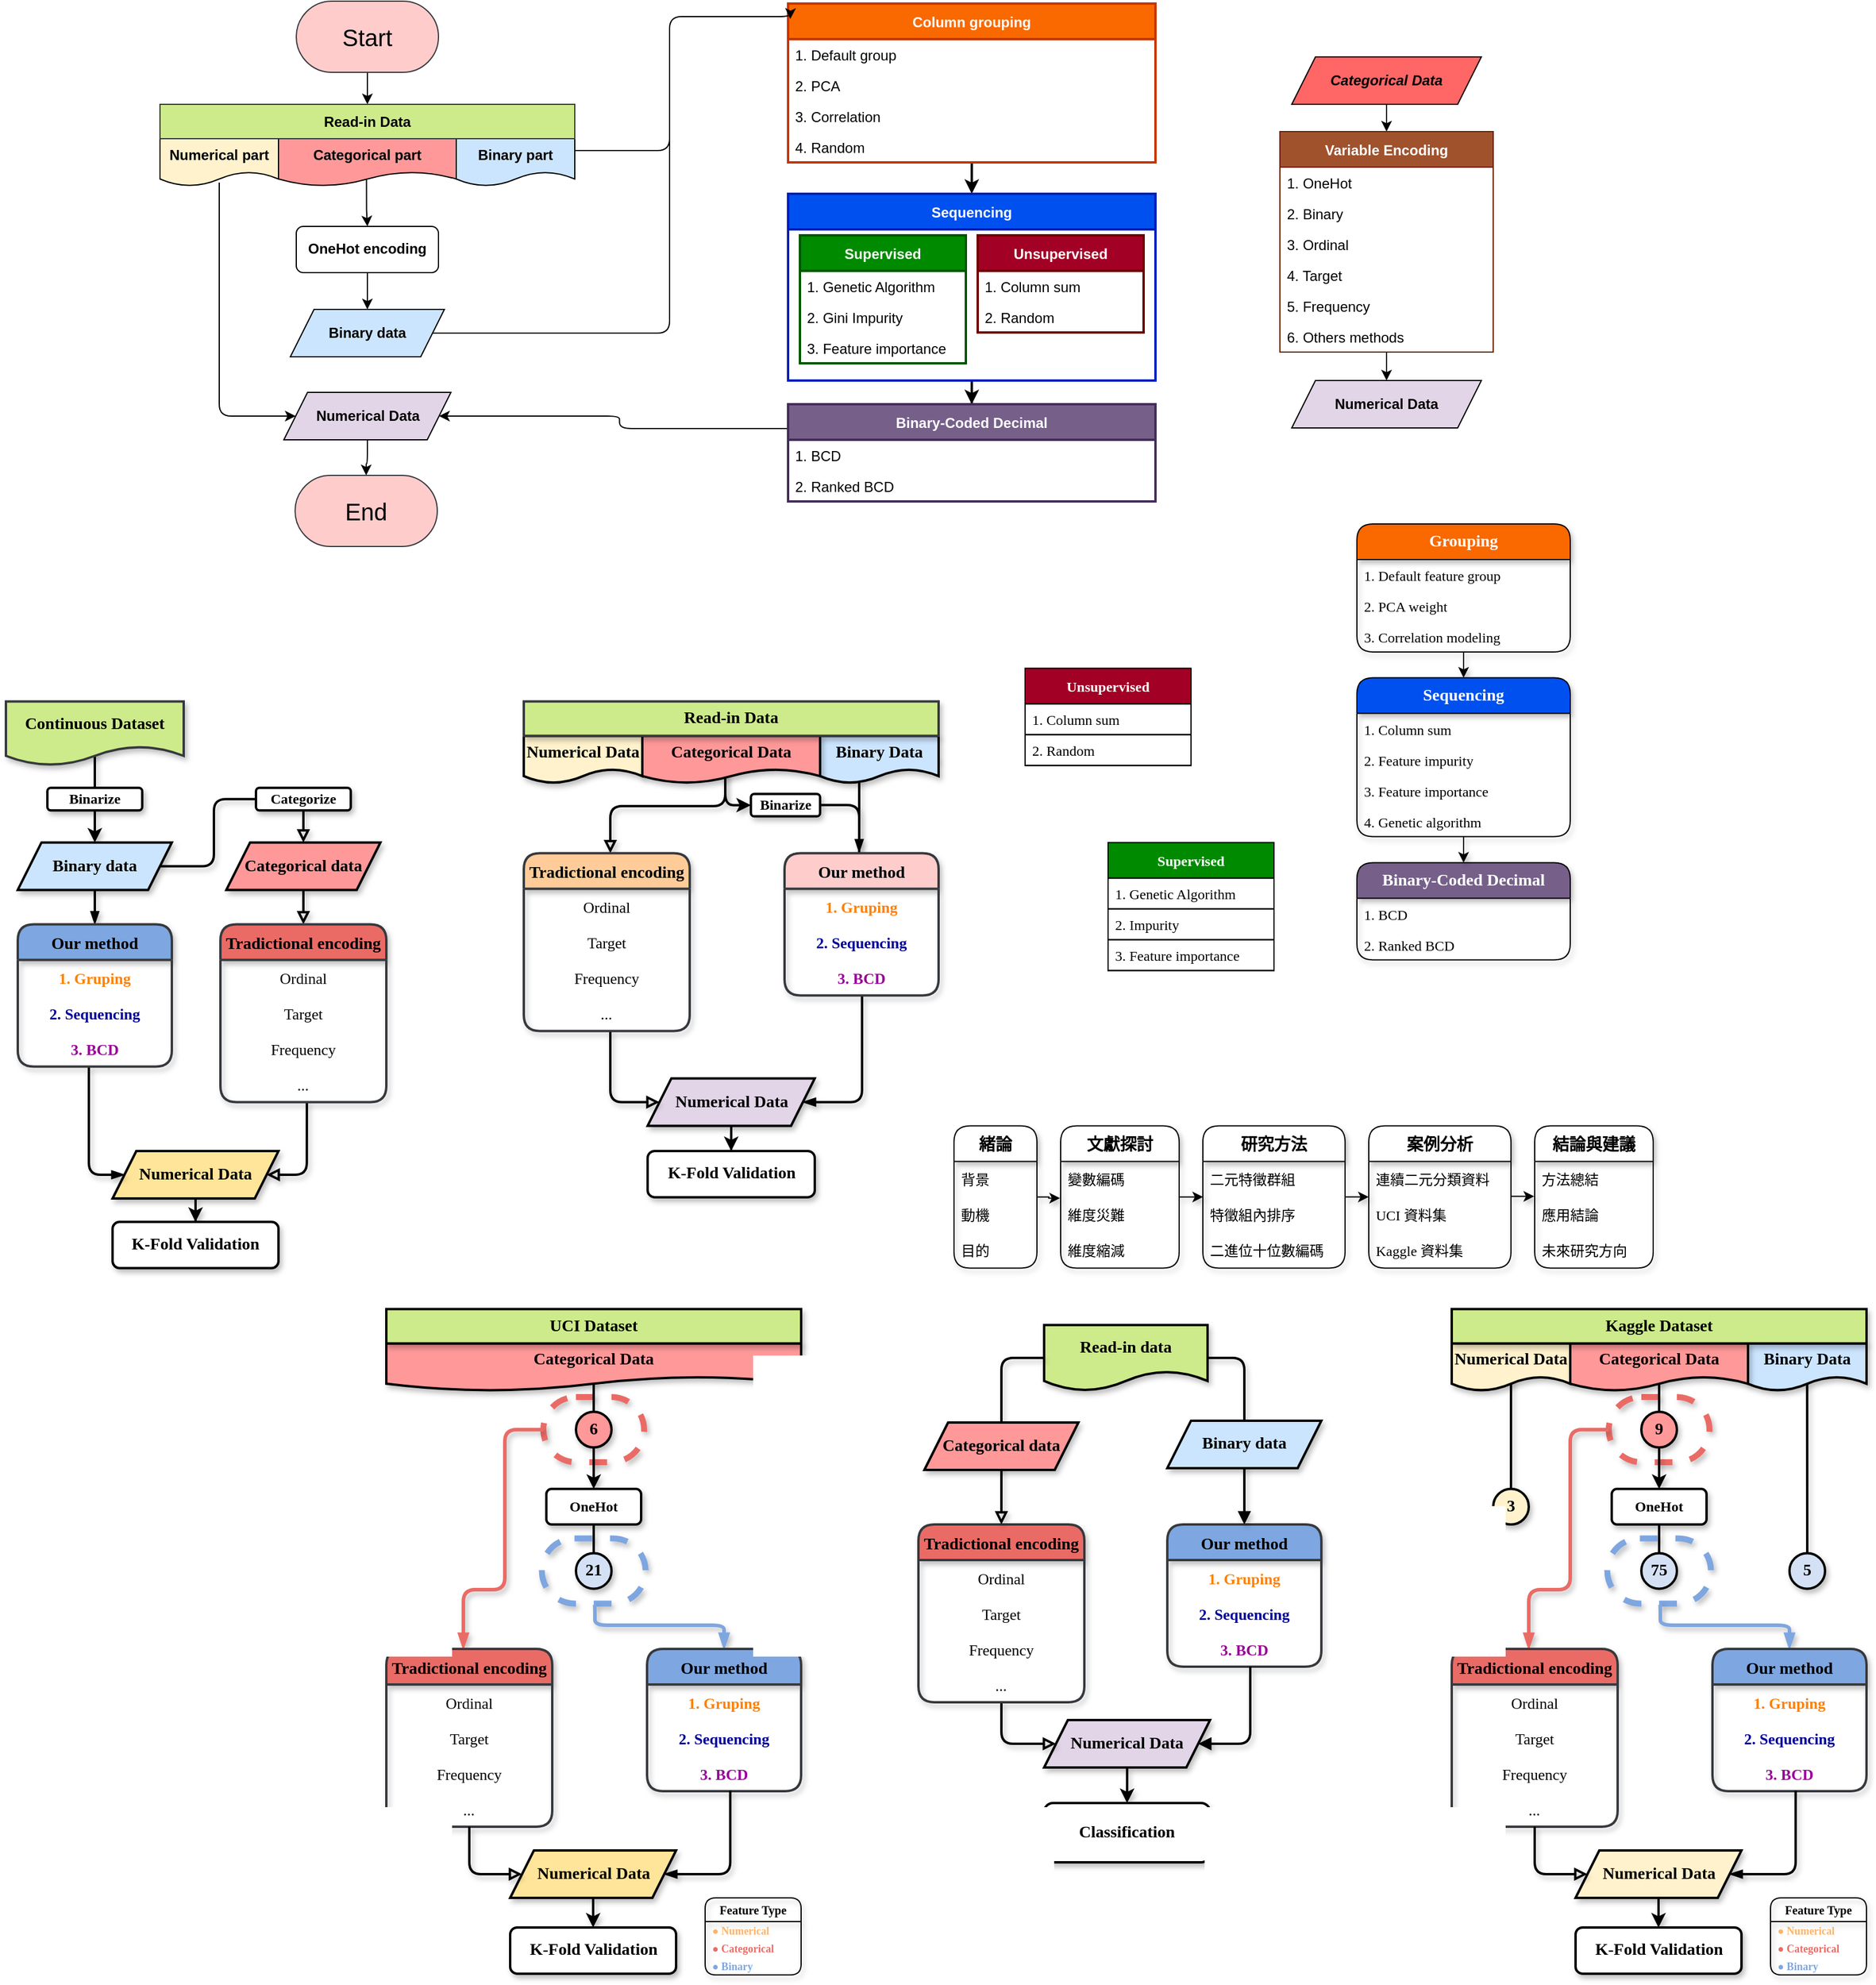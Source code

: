 <mxfile version="20.3.0" type="device"><diagram id="C5RBs43oDa-KdzZeNtuy" name="Page-1"><mxGraphModel dx="1185" dy="714" grid="1" gridSize="10" guides="1" tooltips="1" connect="1" arrows="1" fold="1" page="1" pageScale="1" pageWidth="827" pageHeight="1169" math="0" shadow="0"><root><mxCell id="WIyWlLk6GJQsqaUBKTNV-0"/><mxCell id="WIyWlLk6GJQsqaUBKTNV-1" parent="WIyWlLk6GJQsqaUBKTNV-0"/><mxCell id="HakSazTf6Xmi4sYgS8PX-41" value="" style="rounded=1;whiteSpace=wrap;html=1;shadow=1;labelBackgroundColor=none;labelBorderColor=none;strokeColor=#EA6B66;strokeWidth=5;fontFamily=Times New Roman;fontSize=14;fillColor=none;dashed=1;arcSize=50;" parent="WIyWlLk6GJQsqaUBKTNV-1" vertex="1"><mxGeometry x="1392.5" y="1267.5" width="85" height="55" as="geometry"/></mxCell><mxCell id="HakSazTf6Xmi4sYgS8PX-42" value="" style="rounded=1;whiteSpace=wrap;html=1;shadow=1;labelBackgroundColor=none;labelBorderColor=none;strokeColor=#7EA6E0;strokeWidth=5;fontFamily=Times New Roman;fontSize=14;fillColor=none;dashed=1;arcSize=50;" parent="WIyWlLk6GJQsqaUBKTNV-1" vertex="1"><mxGeometry x="1391.25" y="1386.71" width="87.5" height="55" as="geometry"/></mxCell><mxCell id="HakSazTf6Xmi4sYgS8PX-55" style="edgeStyle=orthogonalEdgeStyle;orthogonalLoop=1;jettySize=auto;html=1;entryX=0.5;entryY=0;entryDx=0;entryDy=0;fontColor=#000000;strokeColor=#7EA6E0;strokeWidth=3;sketch=0;shadow=1;rounded=1;endArrow=blockThin;endFill=1;fontSize=13;fontFamily=Times New Roman;exitX=0.5;exitY=1;exitDx=0;exitDy=0;fillColor=#fad9d5;startArrow=none;startFill=0;" parent="WIyWlLk6GJQsqaUBKTNV-1" source="HakSazTf6Xmi4sYgS8PX-42" target="HakSazTf6Xmi4sYgS8PX-43" edge="1"><mxGeometry relative="1" as="geometry"><mxPoint x="1440" y="1451" as="sourcePoint"/><mxPoint x="1454.9" y="1559.55" as="targetPoint"/><Array as="points"><mxPoint x="1436" y="1460"/><mxPoint x="1545" y="1460"/></Array></mxGeometry></mxCell><mxCell id="HakSazTf6Xmi4sYgS8PX-56" style="edgeStyle=orthogonalEdgeStyle;orthogonalLoop=1;jettySize=auto;html=1;fontColor=#000000;strokeColor=#EA6B66;strokeWidth=3;sketch=0;shadow=1;rounded=1;endArrow=blockThin;endFill=1;fontSize=13;fontFamily=Times New Roman;exitX=0;exitY=0.5;exitDx=0;exitDy=0;fillColor=#fad9d5;startArrow=none;startFill=0;" parent="WIyWlLk6GJQsqaUBKTNV-1" source="HakSazTf6Xmi4sYgS8PX-41" target="HakSazTf6Xmi4sYgS8PX-47" edge="1"><mxGeometry relative="1" as="geometry"><mxPoint x="1277.48" y="1410" as="sourcePoint"/><mxPoint x="1324.98" y="1460" as="targetPoint"/><Array as="points"><mxPoint x="1360" y="1295"/><mxPoint x="1360" y="1430"/><mxPoint x="1325" y="1430"/></Array></mxGeometry></mxCell><mxCell id="HakSazTf6Xmi4sYgS8PX-38" value="" style="edgeStyle=orthogonalEdgeStyle;orthogonalLoop=1;jettySize=auto;html=1;fontColor=#000000;strokeColor=#000000;strokeWidth=2;sketch=0;shadow=1;rounded=1;startArrow=none;startFill=0;endArrow=none;endFill=1;fontSize=13;fontFamily=Times New Roman;exitX=0.5;exitY=1;exitDx=0;exitDy=0;entryX=0;entryY=0.5;entryDx=0;entryDy=0;labelBorderColor=none;" parent="WIyWlLk6GJQsqaUBKTNV-1" source="HakSazTf6Xmi4sYgS8PX-23" target="HakSazTf6Xmi4sYgS8PX-39" edge="1"><mxGeometry relative="1" as="geometry"><Array as="points"/><mxPoint x="1395" y="1240" as="sourcePoint"/><mxPoint x="1394.999" y="1347.99" as="targetPoint"/></mxGeometry></mxCell><mxCell id="HakSazTf6Xmi4sYgS8PX-35" value="" style="edgeStyle=orthogonalEdgeStyle;orthogonalLoop=1;jettySize=auto;html=1;fontColor=#000000;strokeColor=#000000;strokeWidth=2;sketch=0;shadow=1;rounded=1;startArrow=none;startFill=0;endArrow=none;endFill=1;fontSize=13;fontFamily=Times New Roman;exitX=0.5;exitY=1;exitDx=0;exitDy=0;entryX=0;entryY=0.5;entryDx=0;entryDy=0;labelBorderColor=none;" parent="WIyWlLk6GJQsqaUBKTNV-1" source="HakSazTf6Xmi4sYgS8PX-27" target="HakSazTf6Xmi4sYgS8PX-34" edge="1"><mxGeometry relative="1" as="geometry"><Array as="points"><mxPoint x="1435" y="1409"/><mxPoint x="1435" y="1409"/></Array><mxPoint x="1414.95" y="1353.52" as="sourcePoint"/><mxPoint x="1414.2" y="1427.91" as="targetPoint"/></mxGeometry></mxCell><mxCell id="HakSazTf6Xmi4sYgS8PX-31" value="" style="edgeStyle=orthogonalEdgeStyle;orthogonalLoop=1;jettySize=auto;html=1;fontColor=#000000;strokeColor=#000000;strokeWidth=2;sketch=0;shadow=1;rounded=1;startArrow=none;startFill=0;endArrow=none;endFill=1;fontSize=13;fontFamily=Times New Roman;exitX=0.499;exitY=0.844;exitDx=0;exitDy=0;exitPerimeter=0;labelBorderColor=none;" parent="WIyWlLk6GJQsqaUBKTNV-1" source="HakSazTf6Xmi4sYgS8PX-21" target="HakSazTf6Xmi4sYgS8PX-32" edge="1"><mxGeometry relative="1" as="geometry"><Array as="points"><mxPoint x="1560" y="1268"/></Array><mxPoint x="1560.75" y="1224.61" as="sourcePoint"/><mxPoint x="1559.999" y="1358" as="targetPoint"/></mxGeometry></mxCell><mxCell id="HakSazTf6Xmi4sYgS8PX-32" value="5" style="ellipse;whiteSpace=wrap;html=1;aspect=fixed;shadow=1;labelBackgroundColor=none;fontFamily=Times New Roman;fontSize=14;direction=south;strokeWidth=2;fillColor=#D4E1F5;fontStyle=1;labelBorderColor=none;" parent="WIyWlLk6GJQsqaUBKTNV-1" vertex="1"><mxGeometry x="1545" y="1399.21" width="30" height="30" as="geometry"/></mxCell><mxCell id="HakSazTf6Xmi4sYgS8PX-30" value="" style="edgeStyle=orthogonalEdgeStyle;orthogonalLoop=1;jettySize=auto;html=1;fontColor=#000000;strokeColor=#000000;strokeWidth=2;sketch=0;shadow=1;rounded=1;startArrow=none;startFill=0;endArrow=classic;endFill=1;fontSize=13;fontFamily=Times New Roman;exitX=1;exitY=0.5;exitDx=0;exitDy=0;entryX=0.5;entryY=0;entryDx=0;entryDy=0;labelBorderColor=none;" parent="WIyWlLk6GJQsqaUBKTNV-1" source="HakSazTf6Xmi4sYgS8PX-39" target="HakSazTf6Xmi4sYgS8PX-27" edge="1"><mxGeometry relative="1" as="geometry"><Array as="points"/><mxPoint x="1435.35" y="1235.67" as="sourcePoint"/><mxPoint x="1440" y="1310" as="targetPoint"/></mxGeometry></mxCell><mxCell id="HakSazTf6Xmi4sYgS8PX-29" value="" style="edgeStyle=orthogonalEdgeStyle;orthogonalLoop=1;jettySize=auto;html=1;fontColor=#000000;strokeColor=#000000;strokeWidth=2;sketch=0;shadow=1;rounded=1;startArrow=none;startFill=0;endArrow=none;endFill=1;fontSize=13;fontFamily=Times New Roman;exitX=0.5;exitY=0.693;exitDx=0;exitDy=0;exitPerimeter=0;entryX=0;entryY=0.5;entryDx=0;entryDy=0;labelBorderColor=none;" parent="WIyWlLk6GJQsqaUBKTNV-1" source="HakSazTf6Xmi4sYgS8PX-20" target="HakSazTf6Xmi4sYgS8PX-28" edge="1"><mxGeometry relative="1" as="geometry"><Array as="points"/><mxPoint x="1310.75" y="1224.61" as="sourcePoint"/><mxPoint x="1309.999" y="1358" as="targetPoint"/></mxGeometry></mxCell><mxCell id="LXW2Xorpcq6iWWIyBUDd-0" value="End" style="rounded=1;whiteSpace=wrap;html=1;arcSize=50;fontSize=20;fillColor=#ffcccc;strokeColor=#36393d;fontStyle=0" parent="WIyWlLk6GJQsqaUBKTNV-1" vertex="1"><mxGeometry x="284" y="490.0" width="120" height="60" as="geometry"/></mxCell><mxCell id="jtyRlh11ROB8_dPjuYXp-7" style="edgeStyle=orthogonalEdgeStyle;rounded=0;orthogonalLoop=1;jettySize=auto;html=1;entryX=0.5;entryY=0;entryDx=0;entryDy=0;" parent="WIyWlLk6GJQsqaUBKTNV-1" source="LXW2Xorpcq6iWWIyBUDd-7" target="jtyRlh11ROB8_dPjuYXp-34" edge="1"><mxGeometry relative="1" as="geometry"><mxPoint x="345" y="189" as="targetPoint"/></mxGeometry></mxCell><mxCell id="LXW2Xorpcq6iWWIyBUDd-7" value="Start" style="rounded=1;whiteSpace=wrap;html=1;arcSize=50;fontSize=20;fillColor=#ffcccc;strokeColor=#36393d;fontStyle=0" parent="WIyWlLk6GJQsqaUBKTNV-1" vertex="1"><mxGeometry x="285" y="90" width="120" height="60" as="geometry"/></mxCell><mxCell id="jtyRlh11ROB8_dPjuYXp-10" style="edgeStyle=orthogonalEdgeStyle;rounded=1;orthogonalLoop=1;jettySize=auto;html=1;exitX=1;exitY=0.5;exitDx=0;exitDy=0;strokeColor=default;endFill=0;anchorPointDirection=1;endArrow=none;" parent="WIyWlLk6GJQsqaUBKTNV-1" source="LXW2Xorpcq6iWWIyBUDd-11" edge="1"><mxGeometry relative="1" as="geometry"><mxPoint x="600" y="190" as="targetPoint"/><Array as="points"><mxPoint x="600" y="370"/></Array></mxGeometry></mxCell><mxCell id="LXW2Xorpcq6iWWIyBUDd-11" value="Binary data" style="shape=parallelogram;perimeter=parallelogramPerimeter;whiteSpace=wrap;html=1;fixedSize=1;fillColor=#cce5ff;fontStyle=1" parent="WIyWlLk6GJQsqaUBKTNV-1" vertex="1"><mxGeometry x="280" y="350" width="130" height="40" as="geometry"/></mxCell><mxCell id="pE0J2Xnm-SNDA-2AuHpZ-0" style="edgeStyle=orthogonalEdgeStyle;rounded=0;orthogonalLoop=1;jettySize=auto;html=1;entryX=0.5;entryY=0;entryDx=0;entryDy=0;strokeWidth=2;" parent="WIyWlLk6GJQsqaUBKTNV-1" source="LXW2Xorpcq6iWWIyBUDd-28" target="Igf9s9R7HYdhKMi6ysMm-11" edge="1"><mxGeometry relative="1" as="geometry"/></mxCell><mxCell id="LXW2Xorpcq6iWWIyBUDd-28" value="Column grouping" style="swimlane;fontStyle=1;childLayout=stackLayout;horizontal=1;startSize=30;horizontalStack=0;resizeParent=1;resizeParentMax=0;resizeLast=0;collapsible=1;marginBottom=0;fillColor=#fa6800;strokeColor=#C73500;fontColor=#FFFFFF;strokeWidth=2;" parent="WIyWlLk6GJQsqaUBKTNV-1" vertex="1"><mxGeometry x="700" y="92" width="310" height="134" as="geometry"><mxRectangle x="384" y="20" width="120" height="26" as="alternateBounds"/></mxGeometry></mxCell><mxCell id="LXW2Xorpcq6iWWIyBUDd-29" value="1. Default group" style="text;strokeColor=none;fillColor=none;align=left;verticalAlign=top;spacingLeft=4;spacingRight=4;overflow=hidden;rotatable=0;points=[[0,0.5],[1,0.5]];portConstraint=eastwest;strokeWidth=2;" parent="LXW2Xorpcq6iWWIyBUDd-28" vertex="1"><mxGeometry y="30" width="310" height="26" as="geometry"/></mxCell><mxCell id="LXW2Xorpcq6iWWIyBUDd-40" value="2. PCA" style="text;strokeColor=none;fillColor=none;align=left;verticalAlign=top;spacingLeft=4;spacingRight=4;overflow=hidden;rotatable=0;points=[[0,0.5],[1,0.5]];portConstraint=eastwest;strokeWidth=2;" parent="LXW2Xorpcq6iWWIyBUDd-28" vertex="1"><mxGeometry y="56" width="310" height="26" as="geometry"/></mxCell><mxCell id="vCXoWLfJSO1_o9SCKneT-0" value="3. Correlation" style="text;strokeColor=none;fillColor=none;align=left;verticalAlign=top;spacingLeft=4;spacingRight=4;overflow=hidden;rotatable=0;points=[[0,0.5],[1,0.5]];portConstraint=eastwest;strokeWidth=2;" parent="LXW2Xorpcq6iWWIyBUDd-28" vertex="1"><mxGeometry y="82" width="310" height="26" as="geometry"/></mxCell><mxCell id="Igf9s9R7HYdhKMi6ysMm-5" value="4. Random" style="text;strokeColor=none;fillColor=none;align=left;verticalAlign=top;spacingLeft=4;spacingRight=4;overflow=hidden;rotatable=0;points=[[0,0.5],[1,0.5]];portConstraint=eastwest;strokeWidth=2;" parent="LXW2Xorpcq6iWWIyBUDd-28" vertex="1"><mxGeometry y="108" width="310" height="26" as="geometry"/></mxCell><mxCell id="jtyRlh11ROB8_dPjuYXp-22" value="" style="edgeStyle=orthogonalEdgeStyle;rounded=1;orthogonalLoop=1;jettySize=auto;html=1;" parent="WIyWlLk6GJQsqaUBKTNV-1" source="LXW2Xorpcq6iWWIyBUDd-67" target="LXW2Xorpcq6iWWIyBUDd-0" edge="1"><mxGeometry relative="1" as="geometry"><mxPoint x="345" y="491.59" as="targetPoint"/></mxGeometry></mxCell><mxCell id="LXW2Xorpcq6iWWIyBUDd-67" value="&lt;span style=&quot;text-align: left;&quot;&gt;&lt;span style=&quot;font-style: normal;&quot;&gt;Numerical Data&lt;/span&gt;&lt;/span&gt;" style="shape=parallelogram;perimeter=parallelogramPerimeter;whiteSpace=wrap;html=1;fixedSize=1;fillColor=#e1d5e7;fontStyle=3;strokeColor=#000000;" parent="WIyWlLk6GJQsqaUBKTNV-1" vertex="1"><mxGeometry x="274.5" y="420" width="141" height="40" as="geometry"/></mxCell><mxCell id="Igf9s9R7HYdhKMi6ysMm-43" style="edgeStyle=orthogonalEdgeStyle;rounded=0;orthogonalLoop=1;jettySize=auto;html=1;strokeWidth=2;" parent="WIyWlLk6GJQsqaUBKTNV-1" source="Igf9s9R7HYdhKMi6ysMm-11" target="Igf9s9R7HYdhKMi6ysMm-39" edge="1"><mxGeometry relative="1" as="geometry"/></mxCell><mxCell id="Igf9s9R7HYdhKMi6ysMm-11" value="Sequencing" style="swimlane;startSize=30;fontStyle=1;fillColor=#0050ef;strokeColor=#001DBC;fontColor=#ffffff;strokeWidth=2;" parent="WIyWlLk6GJQsqaUBKTNV-1" vertex="1"><mxGeometry x="700" y="252.5" width="310" height="157.5" as="geometry"/></mxCell><mxCell id="Igf9s9R7HYdhKMi6ysMm-21" value="Supervised" style="swimlane;fontStyle=1;childLayout=stackLayout;horizontal=1;startSize=30;horizontalStack=0;resizeParent=1;resizeParentMax=0;resizeLast=0;collapsible=1;marginBottom=0;fillColor=#008a00;strokeColor=#005700;fontColor=#ffffff;strokeWidth=2;" parent="Igf9s9R7HYdhKMi6ysMm-11" vertex="1"><mxGeometry x="10" y="35" width="140" height="108" as="geometry"><mxRectangle x="610" y="225" width="120" height="26" as="alternateBounds"/></mxGeometry></mxCell><mxCell id="Igf9s9R7HYdhKMi6ysMm-22" value="1. Genetic Algorithm" style="text;strokeColor=none;fillColor=none;align=left;verticalAlign=top;spacingLeft=4;spacingRight=4;overflow=hidden;rotatable=0;points=[[0,0.5],[1,0.5]];portConstraint=eastwest;strokeWidth=2;" parent="Igf9s9R7HYdhKMi6ysMm-21" vertex="1"><mxGeometry y="30" width="140" height="26" as="geometry"/></mxCell><mxCell id="Igf9s9R7HYdhKMi6ysMm-23" value="2. Gini Impurity" style="text;strokeColor=none;fillColor=none;align=left;verticalAlign=top;spacingLeft=4;spacingRight=4;overflow=hidden;rotatable=0;points=[[0,0.5],[1,0.5]];portConstraint=eastwest;strokeWidth=2;" parent="Igf9s9R7HYdhKMi6ysMm-21" vertex="1"><mxGeometry y="56" width="140" height="26" as="geometry"/></mxCell><mxCell id="ZHnuX_E7N0LM38JET7Q7-0" value="3. Feature importance" style="text;strokeColor=none;fillColor=none;align=left;verticalAlign=top;spacingLeft=4;spacingRight=4;overflow=hidden;rotatable=0;points=[[0,0.5],[1,0.5]];portConstraint=eastwest;strokeWidth=2;" parent="Igf9s9R7HYdhKMi6ysMm-21" vertex="1"><mxGeometry y="82" width="140" height="26" as="geometry"/></mxCell><mxCell id="Igf9s9R7HYdhKMi6ysMm-25" value="Unsupervised" style="swimlane;fontStyle=1;childLayout=stackLayout;horizontal=1;startSize=30;horizontalStack=0;resizeParent=1;resizeParentMax=0;resizeLast=0;collapsible=1;marginBottom=0;fillColor=#a20025;strokeColor=#6F0000;fontColor=#ffffff;strokeWidth=2;" parent="Igf9s9R7HYdhKMi6ysMm-11" vertex="1"><mxGeometry x="160" y="35" width="140" height="82" as="geometry"><mxRectangle x="610" y="225" width="120" height="26" as="alternateBounds"/></mxGeometry></mxCell><mxCell id="Igf9s9R7HYdhKMi6ysMm-26" value="1. Column sum" style="text;strokeColor=none;fillColor=none;align=left;verticalAlign=top;spacingLeft=4;spacingRight=4;overflow=hidden;rotatable=0;points=[[0,0.5],[1,0.5]];portConstraint=eastwest;strokeWidth=2;" parent="Igf9s9R7HYdhKMi6ysMm-25" vertex="1"><mxGeometry y="30" width="140" height="26" as="geometry"/></mxCell><mxCell id="Igf9s9R7HYdhKMi6ysMm-28" value="2. Random" style="text;strokeColor=none;fillColor=none;align=left;verticalAlign=top;spacingLeft=4;spacingRight=4;overflow=hidden;rotatable=0;points=[[0,0.5],[1,0.5]];portConstraint=eastwest;strokeWidth=2;" parent="Igf9s9R7HYdhKMi6ysMm-25" vertex="1"><mxGeometry y="56" width="140" height="26" as="geometry"/></mxCell><mxCell id="jtyRlh11ROB8_dPjuYXp-35" style="edgeStyle=orthogonalEdgeStyle;rounded=1;orthogonalLoop=1;jettySize=auto;html=1;exitX=0;exitY=0.25;exitDx=0;exitDy=0;strokeColor=default;endArrow=classic;endFill=1;entryX=1;entryY=0.5;entryDx=0;entryDy=0;" parent="WIyWlLk6GJQsqaUBKTNV-1" source="Igf9s9R7HYdhKMi6ysMm-39" target="LXW2Xorpcq6iWWIyBUDd-67" edge="1"><mxGeometry relative="1" as="geometry"><mxPoint x="460" y="490" as="targetPoint"/><Array as="points"/></mxGeometry></mxCell><mxCell id="Igf9s9R7HYdhKMi6ysMm-39" value="Binary-Coded Decimal" style="swimlane;fontStyle=1;childLayout=stackLayout;horizontal=1;startSize=30;horizontalStack=0;resizeParent=1;resizeParentMax=0;resizeLast=0;collapsible=1;marginBottom=0;fillColor=#76608a;strokeColor=#432D57;fontColor=#ffffff;strokeWidth=2;" parent="WIyWlLk6GJQsqaUBKTNV-1" vertex="1"><mxGeometry x="700" y="430" width="310" height="82" as="geometry"><mxRectangle x="610" y="225" width="120" height="26" as="alternateBounds"/></mxGeometry></mxCell><mxCell id="Igf9s9R7HYdhKMi6ysMm-40" value="1. BCD " style="text;strokeColor=none;fillColor=none;align=left;verticalAlign=top;spacingLeft=4;spacingRight=4;overflow=hidden;rotatable=0;points=[[0,0.5],[1,0.5]];portConstraint=eastwest;strokeWidth=2;" parent="Igf9s9R7HYdhKMi6ysMm-39" vertex="1"><mxGeometry y="30" width="310" height="26" as="geometry"/></mxCell><mxCell id="Igf9s9R7HYdhKMi6ysMm-41" value="2. Ranked BCD" style="text;strokeColor=none;fillColor=none;align=left;verticalAlign=top;spacingLeft=4;spacingRight=4;overflow=hidden;rotatable=0;points=[[0,0.5],[1,0.5]];portConstraint=eastwest;strokeWidth=2;" parent="Igf9s9R7HYdhKMi6ysMm-39" vertex="1"><mxGeometry y="56" width="310" height="26" as="geometry"/></mxCell><mxCell id="ZHnuX_E7N0LM38JET7Q7-17" value="" style="edgeStyle=orthogonalEdgeStyle;rounded=0;orthogonalLoop=1;jettySize=auto;html=1;" parent="WIyWlLk6GJQsqaUBKTNV-1" source="ZHnuX_E7N0LM38JET7Q7-2" target="ZHnuX_E7N0LM38JET7Q7-7" edge="1"><mxGeometry relative="1" as="geometry"/></mxCell><mxCell id="ZHnuX_E7N0LM38JET7Q7-2" value="Categorical Data" style="shape=parallelogram;perimeter=parallelogramPerimeter;whiteSpace=wrap;html=1;fixedSize=1;fillColor=#FF6666;fontStyle=3" parent="WIyWlLk6GJQsqaUBKTNV-1" vertex="1"><mxGeometry x="1125" y="137" width="160" height="40" as="geometry"/></mxCell><mxCell id="jtyRlh11ROB8_dPjuYXp-14" style="edgeStyle=orthogonalEdgeStyle;rounded=1;orthogonalLoop=1;jettySize=auto;html=1;entryX=0;entryY=0.5;entryDx=0;entryDy=0;exitX=0.5;exitY=0.925;exitDx=0;exitDy=0;exitPerimeter=0;endArrow=classic;endFill=1;" parent="WIyWlLk6GJQsqaUBKTNV-1" source="ZHnuX_E7N0LM38JET7Q7-3" target="LXW2Xorpcq6iWWIyBUDd-67" edge="1"><mxGeometry relative="1" as="geometry"><Array as="points"><mxPoint x="220" y="440"/></Array></mxGeometry></mxCell><mxCell id="ZHnuX_E7N0LM38JET7Q7-3" value="&lt;b&gt;Numerical part&lt;/b&gt;" style="shape=document;whiteSpace=wrap;html=1;boundedLbl=1;fontFamily=Helvetica;fontSize=12;fontColor=default;align=center;strokeColor=#000000;fillColor=#fff2cc;" parent="WIyWlLk6GJQsqaUBKTNV-1" vertex="1"><mxGeometry x="170" y="206" width="100" height="40" as="geometry"/></mxCell><mxCell id="yr26iW7ESLN6CjTI4wyb-2" style="edgeStyle=orthogonalEdgeStyle;rounded=1;orthogonalLoop=1;jettySize=auto;html=1;entryX=0.006;entryY=0.097;entryDx=0;entryDy=0;entryPerimeter=0;endArrow=classic;endFill=1;exitX=1;exitY=0.25;exitDx=0;exitDy=0;" parent="WIyWlLk6GJQsqaUBKTNV-1" source="ZHnuX_E7N0LM38JET7Q7-4" target="LXW2Xorpcq6iWWIyBUDd-28" edge="1"><mxGeometry relative="1" as="geometry"><Array as="points"><mxPoint x="600" y="216"/><mxPoint x="600" y="103"/></Array></mxGeometry></mxCell><mxCell id="ZHnuX_E7N0LM38JET7Q7-4" value="&lt;b&gt;Binary part&lt;/b&gt;" style="shape=document;whiteSpace=wrap;html=1;boundedLbl=1;fontFamily=Helvetica;fontSize=12;fontColor=default;align=center;strokeColor=default;fillColor=#cce5ff;" parent="WIyWlLk6GJQsqaUBKTNV-1" vertex="1"><mxGeometry x="420" y="206" width="100" height="40" as="geometry"/></mxCell><mxCell id="jtyRlh11ROB8_dPjuYXp-1" value="" style="edgeStyle=orthogonalEdgeStyle;rounded=0;orthogonalLoop=1;jettySize=auto;html=1;" parent="WIyWlLk6GJQsqaUBKTNV-1" source="ZHnuX_E7N0LM38JET7Q7-6" target="LXW2Xorpcq6iWWIyBUDd-11" edge="1"><mxGeometry relative="1" as="geometry"/></mxCell><mxCell id="ZHnuX_E7N0LM38JET7Q7-6" value="OneHot encoding" style="rounded=1;whiteSpace=wrap;html=1;fontSize=12;glass=0;strokeWidth=1;shadow=0;fontStyle=1" parent="WIyWlLk6GJQsqaUBKTNV-1" vertex="1"><mxGeometry x="285" y="280" width="120" height="38.94" as="geometry"/></mxCell><mxCell id="ZHnuX_E7N0LM38JET7Q7-18" value="" style="edgeStyle=orthogonalEdgeStyle;rounded=0;orthogonalLoop=1;jettySize=auto;html=1;" parent="WIyWlLk6GJQsqaUBKTNV-1" source="ZHnuX_E7N0LM38JET7Q7-7" target="ZHnuX_E7N0LM38JET7Q7-15" edge="1"><mxGeometry relative="1" as="geometry"/></mxCell><mxCell id="ZHnuX_E7N0LM38JET7Q7-7" value="Variable Encoding" style="swimlane;fontStyle=1;childLayout=stackLayout;horizontal=1;startSize=30;horizontalStack=0;resizeParent=1;resizeParentMax=0;resizeLast=0;collapsible=1;marginBottom=0;fillColor=#a0522d;strokeColor=#6D1F00;fontColor=#ffffff;" parent="WIyWlLk6GJQsqaUBKTNV-1" vertex="1"><mxGeometry x="1115" y="200" width="180" height="186" as="geometry"><mxRectangle x="610" y="225" width="120" height="26" as="alternateBounds"/></mxGeometry></mxCell><mxCell id="ZHnuX_E7N0LM38JET7Q7-8" value="1. OneHot " style="text;strokeColor=none;fillColor=none;align=left;verticalAlign=top;spacingLeft=4;spacingRight=4;overflow=hidden;rotatable=0;points=[[0,0.5],[1,0.5]];portConstraint=eastwest;" parent="ZHnuX_E7N0LM38JET7Q7-7" vertex="1"><mxGeometry y="30" width="180" height="26" as="geometry"/></mxCell><mxCell id="ZHnuX_E7N0LM38JET7Q7-9" value="2. Binary" style="text;strokeColor=none;fillColor=none;align=left;verticalAlign=top;spacingLeft=4;spacingRight=4;overflow=hidden;rotatable=0;points=[[0,0.5],[1,0.5]];portConstraint=eastwest;" parent="ZHnuX_E7N0LM38JET7Q7-7" vertex="1"><mxGeometry y="56" width="180" height="26" as="geometry"/></mxCell><mxCell id="ZHnuX_E7N0LM38JET7Q7-10" value="3. Ordinal" style="text;strokeColor=none;fillColor=none;align=left;verticalAlign=top;spacingLeft=4;spacingRight=4;overflow=hidden;rotatable=0;points=[[0,0.5],[1,0.5]];portConstraint=eastwest;" parent="ZHnuX_E7N0LM38JET7Q7-7" vertex="1"><mxGeometry y="82" width="180" height="26" as="geometry"/></mxCell><mxCell id="ZHnuX_E7N0LM38JET7Q7-11" value="4. Target" style="text;strokeColor=none;fillColor=none;align=left;verticalAlign=top;spacingLeft=4;spacingRight=4;overflow=hidden;rotatable=0;points=[[0,0.5],[1,0.5]];portConstraint=eastwest;" parent="ZHnuX_E7N0LM38JET7Q7-7" vertex="1"><mxGeometry y="108" width="180" height="26" as="geometry"/></mxCell><mxCell id="ZHnuX_E7N0LM38JET7Q7-14" value="5. Frequency" style="text;strokeColor=none;fillColor=none;align=left;verticalAlign=top;spacingLeft=4;spacingRight=4;overflow=hidden;rotatable=0;points=[[0,0.5],[1,0.5]];portConstraint=eastwest;" parent="ZHnuX_E7N0LM38JET7Q7-7" vertex="1"><mxGeometry y="134" width="180" height="26" as="geometry"/></mxCell><mxCell id="ZHnuX_E7N0LM38JET7Q7-20" value="6. Others methods" style="text;strokeColor=none;fillColor=none;align=left;verticalAlign=top;spacingLeft=4;spacingRight=4;overflow=hidden;rotatable=0;points=[[0,0.5],[1,0.5]];portConstraint=eastwest;" parent="ZHnuX_E7N0LM38JET7Q7-7" vertex="1"><mxGeometry y="160" width="180" height="26" as="geometry"/></mxCell><mxCell id="ZHnuX_E7N0LM38JET7Q7-15" value="&lt;span style=&quot;font-style: normal; text-align: left;&quot;&gt;Numerical Data&lt;/span&gt;" style="shape=parallelogram;perimeter=parallelogramPerimeter;whiteSpace=wrap;html=1;fixedSize=1;fillColor=#e1d5e7;fontStyle=3;strokeColor=#000000;" parent="WIyWlLk6GJQsqaUBKTNV-1" vertex="1"><mxGeometry x="1125" y="410" width="160" height="40" as="geometry"/></mxCell><mxCell id="jtyRlh11ROB8_dPjuYXp-2" value="" style="edgeStyle=orthogonalEdgeStyle;rounded=0;orthogonalLoop=1;jettySize=auto;html=1;exitX=0.495;exitY=0.854;exitDx=0;exitDy=0;exitPerimeter=0;" parent="WIyWlLk6GJQsqaUBKTNV-1" source="jtyRlh11ROB8_dPjuYXp-0" target="ZHnuX_E7N0LM38JET7Q7-6" edge="1"><mxGeometry relative="1" as="geometry"/></mxCell><mxCell id="jtyRlh11ROB8_dPjuYXp-0" value="&lt;b&gt;Categorical part&lt;/b&gt;" style="shape=document;whiteSpace=wrap;html=1;boundedLbl=1;fontFamily=Helvetica;fontSize=12;align=center;strokeColor=#000000;fillColor=#FF9999;" parent="WIyWlLk6GJQsqaUBKTNV-1" vertex="1"><mxGeometry x="270" y="206" width="150" height="40" as="geometry"/></mxCell><mxCell id="jtyRlh11ROB8_dPjuYXp-34" value="Read-in Data" style="rounded=0;whiteSpace=wrap;html=1;strokeColor=#36393d;fillColor=#cdeb8b;fontStyle=1" parent="WIyWlLk6GJQsqaUBKTNV-1" vertex="1"><mxGeometry x="170" y="177" width="350" height="29" as="geometry"/></mxCell><mxCell id="tAk2v4RIAFTzkGkOyTKp-6" value="" style="edgeStyle=orthogonalEdgeStyle;orthogonalLoop=1;jettySize=auto;html=1;rounded=1;exitX=0.5;exitY=0;exitDx=0;exitDy=0;strokeWidth=2;endArrow=none;endFill=0;fontSize=12;fontFamily=Times New Roman;shadow=1;" parent="WIyWlLk6GJQsqaUBKTNV-1" source="tAk2v4RIAFTzkGkOyTKp-4" target="tAk2v4RIAFTzkGkOyTKp-5" edge="1"><mxGeometry relative="1" as="geometry"><Array as="points"><mxPoint x="115" y="684.72"/><mxPoint x="115" y="684.72"/></Array></mxGeometry></mxCell><mxCell id="tAk2v4RIAFTzkGkOyTKp-4" value="&lt;b style=&quot;font-size: 14px;&quot;&gt;Continuous Dataset&lt;/b&gt;" style="shape=document;whiteSpace=wrap;html=1;boundedLbl=1;fontFamily=Times New Roman;fontSize=14;align=center;strokeColor=#36393d;fillColor=#cdeb8b;strokeWidth=2;shadow=1;" parent="WIyWlLk6GJQsqaUBKTNV-1" vertex="1"><mxGeometry x="40" y="680.72" width="150" height="54" as="geometry"/></mxCell><mxCell id="tAk2v4RIAFTzkGkOyTKp-25" value="" style="edgeStyle=orthogonalEdgeStyle;rounded=1;orthogonalLoop=1;jettySize=auto;html=1;fontColor=#000000;strokeWidth=2;fontSize=12;fontFamily=Times New Roman;shadow=1;" parent="WIyWlLk6GJQsqaUBKTNV-1" source="tAk2v4RIAFTzkGkOyTKp-5" target="tAk2v4RIAFTzkGkOyTKp-15" edge="1"><mxGeometry relative="1" as="geometry"/></mxCell><mxCell id="tAk2v4RIAFTzkGkOyTKp-5" value="Binarize" style="rounded=1;whiteSpace=wrap;html=1;fontSize=12;glass=0;strokeWidth=2;shadow=1;fontStyle=1;fontFamily=Times New Roman;" parent="WIyWlLk6GJQsqaUBKTNV-1" vertex="1"><mxGeometry x="75" y="753.66" width="80" height="18.94" as="geometry"/></mxCell><mxCell id="tAk2v4RIAFTzkGkOyTKp-26" value="" style="edgeStyle=orthogonalEdgeStyle;rounded=1;orthogonalLoop=1;jettySize=auto;html=1;fontColor=#000000;entryX=0.5;entryY=0;entryDx=0;entryDy=0;strokeWidth=2;endArrow=block;endFill=0;fontSize=12;fontFamily=Times New Roman;shadow=1;" parent="WIyWlLk6GJQsqaUBKTNV-1" source="tAk2v4RIAFTzkGkOyTKp-7" target="tAk2v4RIAFTzkGkOyTKp-16" edge="1"><mxGeometry relative="1" as="geometry"/></mxCell><mxCell id="tAk2v4RIAFTzkGkOyTKp-7" value="Categorize" style="rounded=1;whiteSpace=wrap;html=1;fontSize=12;glass=0;strokeWidth=2;shadow=1;fontStyle=1;fontFamily=Times New Roman;" parent="WIyWlLk6GJQsqaUBKTNV-1" vertex="1"><mxGeometry x="251" y="753.66" width="80" height="18.94" as="geometry"/></mxCell><mxCell id="tAk2v4RIAFTzkGkOyTKp-27" value="" style="edgeStyle=orthogonalEdgeStyle;rounded=1;orthogonalLoop=1;jettySize=auto;html=1;fontColor=#000000;strokeWidth=2;fontSize=12;fontFamily=Times New Roman;entryX=0.5;entryY=0;entryDx=0;entryDy=0;shadow=1;endArrow=blockThin;endFill=1;" parent="WIyWlLk6GJQsqaUBKTNV-1" source="tAk2v4RIAFTzkGkOyTKp-15" target="HakSazTf6Xmi4sYgS8PX-0" edge="1"><mxGeometry relative="1" as="geometry"><mxPoint x="115" y="854.72" as="targetPoint"/></mxGeometry></mxCell><mxCell id="tAk2v4RIAFTzkGkOyTKp-31" style="edgeStyle=orthogonalEdgeStyle;rounded=1;orthogonalLoop=1;jettySize=auto;html=1;entryX=0;entryY=0.5;entryDx=0;entryDy=0;fontColor=#000000;strokeWidth=2;endArrow=none;endFill=0;fontSize=12;fontFamily=Times New Roman;shadow=1;" parent="WIyWlLk6GJQsqaUBKTNV-1" source="tAk2v4RIAFTzkGkOyTKp-15" target="tAk2v4RIAFTzkGkOyTKp-7" edge="1"><mxGeometry relative="1" as="geometry"/></mxCell><mxCell id="tAk2v4RIAFTzkGkOyTKp-15" value="Binary data" style="shape=parallelogram;perimeter=parallelogramPerimeter;whiteSpace=wrap;html=1;fixedSize=1;fillColor=#cce5ff;fontStyle=1;strokeWidth=2;fontSize=14;fontFamily=Times New Roman;shadow=1;" parent="WIyWlLk6GJQsqaUBKTNV-1" vertex="1"><mxGeometry x="50" y="799.72" width="130" height="40" as="geometry"/></mxCell><mxCell id="tAk2v4RIAFTzkGkOyTKp-28" value="" style="edgeStyle=orthogonalEdgeStyle;rounded=1;orthogonalLoop=1;jettySize=auto;html=1;fontColor=#000000;entryX=0.5;entryY=0;entryDx=0;entryDy=0;strokeWidth=2;endArrow=block;endFill=0;fontSize=12;fontFamily=Times New Roman;shadow=1;" parent="WIyWlLk6GJQsqaUBKTNV-1" source="tAk2v4RIAFTzkGkOyTKp-16" target="HakSazTf6Xmi4sYgS8PX-6" edge="1"><mxGeometry relative="1" as="geometry"><mxPoint x="291" y="854.72" as="targetPoint"/></mxGeometry></mxCell><mxCell id="tAk2v4RIAFTzkGkOyTKp-16" value="Categorical data" style="shape=parallelogram;perimeter=parallelogramPerimeter;whiteSpace=wrap;html=1;fixedSize=1;fillColor=#FF9999;fontStyle=1;strokeColor=#000000;strokeWidth=2;fontSize=14;fontFamily=Times New Roman;shadow=1;" parent="WIyWlLk6GJQsqaUBKTNV-1" vertex="1"><mxGeometry x="226" y="799.72" width="130" height="40" as="geometry"/></mxCell><mxCell id="tAk2v4RIAFTzkGkOyTKp-29" style="edgeStyle=orthogonalEdgeStyle;rounded=1;orthogonalLoop=1;jettySize=auto;html=1;fontColor=#000000;strokeWidth=2;entryX=1;entryY=0.5;entryDx=0;entryDy=0;endArrow=block;endFill=0;fontSize=12;fontFamily=Times New Roman;exitX=0.521;exitY=0.976;exitDx=0;exitDy=0;exitPerimeter=0;shadow=1;" parent="WIyWlLk6GJQsqaUBKTNV-1" source="HakSazTf6Xmi4sYgS8PX-10" target="tAk2v4RIAFTzkGkOyTKp-23" edge="1"><mxGeometry relative="1" as="geometry"><Array as="points"><mxPoint x="294" y="1080"/></Array><mxPoint x="291" y="1004.72" as="sourcePoint"/></mxGeometry></mxCell><mxCell id="XiGAZQVC3uV74ZFdJlPu-3" value="" style="edgeStyle=orthogonalEdgeStyle;rounded=0;orthogonalLoop=1;jettySize=auto;html=1;strokeWidth=2;fontFamily=Times New Roman;fontSize=14;shadow=1;" parent="WIyWlLk6GJQsqaUBKTNV-1" source="tAk2v4RIAFTzkGkOyTKp-23" target="XiGAZQVC3uV74ZFdJlPu-2" edge="1"><mxGeometry relative="1" as="geometry"/></mxCell><mxCell id="tAk2v4RIAFTzkGkOyTKp-23" value="&lt;span style=&quot;text-align: left; font-size: 14px;&quot;&gt;&lt;span style=&quot;font-style: normal; font-size: 14px;&quot;&gt;Numerical Data&lt;/span&gt;&lt;/span&gt;" style="shape=parallelogram;perimeter=parallelogramPerimeter;whiteSpace=wrap;html=1;fixedSize=1;fillColor=#FFE599;fontStyle=3;strokeColor=#000000;strokeWidth=2;fontSize=14;fontFamily=Times New Roman;shadow=1;" parent="WIyWlLk6GJQsqaUBKTNV-1" vertex="1"><mxGeometry x="130" y="1060" width="140" height="40" as="geometry"/></mxCell><mxCell id="tAk2v4RIAFTzkGkOyTKp-30" style="edgeStyle=orthogonalEdgeStyle;rounded=1;orthogonalLoop=1;jettySize=auto;html=1;fontColor=#000000;entryX=0;entryY=0.5;entryDx=0;entryDy=0;strokeWidth=2;fontSize=12;fontFamily=Times New Roman;shadow=1;endArrow=blockThin;endFill=1;" parent="WIyWlLk6GJQsqaUBKTNV-1" source="HakSazTf6Xmi4sYgS8PX-3" target="tAk2v4RIAFTzkGkOyTKp-23" edge="1"><mxGeometry relative="1" as="geometry"><mxPoint x="113.04" y="945.44" as="sourcePoint"/><mxPoint x="216" y="1034.72" as="targetPoint"/><Array as="points"><mxPoint x="110" y="1080"/></Array></mxGeometry></mxCell><mxCell id="tAk2v4RIAFTzkGkOyTKp-60" value="&lt;b style=&quot;font-size: 14px;&quot;&gt;Numerical Data&lt;/b&gt;" style="shape=document;whiteSpace=wrap;html=1;boundedLbl=1;fontFamily=Times New Roman;fontSize=14;fontColor=default;align=center;strokeColor=#000000;fillColor=#fff2cc;strokeWidth=2;shadow=1;" parent="WIyWlLk6GJQsqaUBKTNV-1" vertex="1"><mxGeometry x="477" y="709.72" width="100" height="40" as="geometry"/></mxCell><mxCell id="tAk2v4RIAFTzkGkOyTKp-78" style="edgeStyle=orthogonalEdgeStyle;orthogonalLoop=1;jettySize=auto;html=1;exitX=1;exitY=0.5;exitDx=0;exitDy=0;fontColor=#000000;strokeColor=#000000;strokeWidth=2;sketch=0;shadow=1;rounded=1;endArrow=none;endFill=0;fontSize=13;fontFamily=Times New Roman;" parent="WIyWlLk6GJQsqaUBKTNV-1" source="tAk2v4RIAFTzkGkOyTKp-62" edge="1"><mxGeometry relative="1" as="geometry"><Array as="points"><mxPoint x="760" y="730"/><mxPoint x="760" y="809"/></Array><mxPoint x="760" y="810" as="targetPoint"/></mxGeometry></mxCell><mxCell id="tAk2v4RIAFTzkGkOyTKp-62" value="&lt;b style=&quot;font-size: 14px;&quot;&gt;Binary Data&lt;/b&gt;" style="shape=document;whiteSpace=wrap;html=1;boundedLbl=1;fontFamily=Times New Roman;fontSize=14;fontColor=default;align=center;strokeColor=default;fillColor=#cce5ff;strokeWidth=2;shadow=1;" parent="WIyWlLk6GJQsqaUBKTNV-1" vertex="1"><mxGeometry x="727" y="709.72" width="100" height="40" as="geometry"/></mxCell><mxCell id="tAk2v4RIAFTzkGkOyTKp-77" style="edgeStyle=orthogonalEdgeStyle;orthogonalLoop=1;jettySize=auto;html=1;exitX=0.424;exitY=1.029;exitDx=0;exitDy=0;fontColor=#000000;strokeColor=#000000;strokeWidth=2;sketch=0;shadow=1;rounded=1;startArrow=none;startFill=0;endArrow=block;endFill=0;exitPerimeter=0;fontSize=13;fontFamily=Times New Roman;" parent="WIyWlLk6GJQsqaUBKTNV-1" source="tAk2v4RIAFTzkGkOyTKp-67" target="HakSazTf6Xmi4sYgS8PX-11" edge="1"><mxGeometry relative="1" as="geometry"><Array as="points"><mxPoint x="647" y="711"/><mxPoint x="647" y="769"/><mxPoint x="550" y="769"/></Array><mxPoint x="557" y="808.72" as="targetPoint"/></mxGeometry></mxCell><mxCell id="tAk2v4RIAFTzkGkOyTKp-95" style="edgeStyle=orthogonalEdgeStyle;rounded=1;sketch=0;orthogonalLoop=1;jettySize=auto;html=1;exitX=0.75;exitY=0;exitDx=0;exitDy=0;entryX=0;entryY=0.5;entryDx=0;entryDy=0;shadow=1;labelBorderColor=default;strokeColor=#000000;strokeWidth=2;fontSize=13;fontColor=#000000;startArrow=none;startFill=0;endArrow=classic;endFill=1;fontFamily=Times New Roman;" parent="WIyWlLk6GJQsqaUBKTNV-1" source="tAk2v4RIAFTzkGkOyTKp-66" target="tAk2v4RIAFTzkGkOyTKp-93" edge="1"><mxGeometry relative="1" as="geometry"><Array as="points"><mxPoint x="673" y="709.72"/><mxPoint x="647" y="708.72"/><mxPoint x="647" y="768.72"/></Array></mxGeometry></mxCell><mxCell id="tAk2v4RIAFTzkGkOyTKp-66" value="&lt;b style=&quot;font-size: 14px;&quot;&gt;Categorical Data&lt;/b&gt;" style="shape=document;whiteSpace=wrap;html=1;boundedLbl=1;fontFamily=Times New Roman;fontSize=14;align=center;strokeColor=#000000;fillColor=#FF9999;strokeWidth=2;shadow=1;" parent="WIyWlLk6GJQsqaUBKTNV-1" vertex="1"><mxGeometry x="577" y="709.72" width="150" height="40" as="geometry"/></mxCell><mxCell id="tAk2v4RIAFTzkGkOyTKp-67" value="Read-in Data" style="rounded=0;whiteSpace=wrap;html=1;strokeColor=#36393d;fillColor=#cdeb8b;fontStyle=1;strokeWidth=2;fontSize=14;fontFamily=Times New Roman;shadow=1;" parent="WIyWlLk6GJQsqaUBKTNV-1" vertex="1"><mxGeometry x="477" y="680.72" width="350" height="29" as="geometry"/></mxCell><mxCell id="XiGAZQVC3uV74ZFdJlPu-1" value="" style="edgeStyle=orthogonalEdgeStyle;rounded=0;orthogonalLoop=1;jettySize=auto;html=1;strokeWidth=2;" parent="WIyWlLk6GJQsqaUBKTNV-1" source="tAk2v4RIAFTzkGkOyTKp-72" target="XiGAZQVC3uV74ZFdJlPu-0" edge="1"><mxGeometry relative="1" as="geometry"/></mxCell><mxCell id="tAk2v4RIAFTzkGkOyTKp-72" value="&lt;span style=&quot;text-align: left; font-size: 14px;&quot;&gt;&lt;span style=&quot;font-style: normal; font-size: 14px;&quot;&gt;Numerical Data&lt;/span&gt;&lt;/span&gt;" style="shape=parallelogram;perimeter=parallelogramPerimeter;whiteSpace=wrap;html=1;fixedSize=1;fillColor=#e1d5e7;fontStyle=3;strokeColor=#000000;strokeWidth=2;fontSize=14;fontFamily=Times New Roman;shadow=1;" parent="WIyWlLk6GJQsqaUBKTNV-1" vertex="1"><mxGeometry x="581.5" y="998.72" width="141" height="40" as="geometry"/></mxCell><mxCell id="tAk2v4RIAFTzkGkOyTKp-79" style="edgeStyle=orthogonalEdgeStyle;orthogonalLoop=1;jettySize=auto;html=1;fontColor=#000000;entryX=0;entryY=0.5;entryDx=0;entryDy=0;strokeColor=#000000;strokeWidth=2;sketch=0;shadow=1;rounded=1;startArrow=none;startFill=0;endArrow=block;endFill=0;fontSize=13;fontFamily=Times New Roman;" parent="WIyWlLk6GJQsqaUBKTNV-1" source="HakSazTf6Xmi4sYgS8PX-15" target="tAk2v4RIAFTzkGkOyTKp-72" edge="1"><mxGeometry relative="1" as="geometry"><mxPoint x="587" y="1048.72" as="targetPoint"/><Array as="points"><mxPoint x="550" y="1019"/></Array><mxPoint x="557" y="958.72" as="sourcePoint"/></mxGeometry></mxCell><mxCell id="tAk2v4RIAFTzkGkOyTKp-86" style="edgeStyle=orthogonalEdgeStyle;orthogonalLoop=1;jettySize=auto;html=1;entryX=1;entryY=0.5;entryDx=0;entryDy=0;fontColor=#000000;exitX=0.503;exitY=1.024;exitDx=0;exitDy=0;exitPerimeter=0;strokeColor=#000000;strokeWidth=2;sketch=0;shadow=1;rounded=1;endArrow=blockThin;endFill=1;fontSize=13;fontFamily=Times New Roman;" parent="WIyWlLk6GJQsqaUBKTNV-1" source="HakSazTf6Xmi4sYgS8PX-19" target="tAk2v4RIAFTzkGkOyTKp-72" edge="1"><mxGeometry relative="1" as="geometry"><mxPoint x="754.76" y="959.38" as="sourcePoint"/><mxPoint x="767" y="878.72" as="targetPoint"/><Array as="points"><mxPoint x="762" y="1019"/></Array></mxGeometry></mxCell><mxCell id="tAk2v4RIAFTzkGkOyTKp-96" style="edgeStyle=orthogonalEdgeStyle;rounded=1;sketch=0;orthogonalLoop=1;jettySize=auto;html=1;entryX=0.485;entryY=-0.012;entryDx=0;entryDy=0;shadow=1;labelBorderColor=default;strokeColor=#000000;strokeWidth=2;fontSize=13;fontColor=#000000;startArrow=none;startFill=0;endArrow=blockThin;endFill=1;fontFamily=Times New Roman;entryPerimeter=0;" parent="WIyWlLk6GJQsqaUBKTNV-1" source="tAk2v4RIAFTzkGkOyTKp-93" target="HakSazTf6Xmi4sYgS8PX-16" edge="1"><mxGeometry relative="1" as="geometry"><Array as="points"><mxPoint x="760" y="768"/><mxPoint x="760" y="808"/><mxPoint x="760" y="808"/></Array><mxPoint x="757" y="808.72" as="targetPoint"/></mxGeometry></mxCell><mxCell id="tAk2v4RIAFTzkGkOyTKp-93" value="Binarize" style="rounded=1;whiteSpace=wrap;html=1;fontSize=12;glass=0;strokeWidth=2;shadow=1;fontStyle=1;fontFamily=Times New Roman;" parent="WIyWlLk6GJQsqaUBKTNV-1" vertex="1"><mxGeometry x="668.63" y="758.72" width="58.37" height="18.94" as="geometry"/></mxCell><mxCell id="Qxly-AlfaXoe-_qH3oQf-0" style="edgeStyle=orthogonalEdgeStyle;rounded=0;orthogonalLoop=1;jettySize=auto;html=1;entryX=0.5;entryY=0;entryDx=0;entryDy=0;strokeWidth=1;strokeColor=#000000;fontFamily=Times New Roman;shadow=1;fontSize=12;labelBorderColor=none;" parent="WIyWlLk6GJQsqaUBKTNV-1" source="Qxly-AlfaXoe-_qH3oQf-1" target="mfrMzi_DSftzsSrGrJcw-35" edge="1"><mxGeometry relative="1" as="geometry"><mxPoint x="1335" y="680.72" as="targetPoint"/></mxGeometry></mxCell><mxCell id="Qxly-AlfaXoe-_qH3oQf-1" value="Grouping" style="swimlane;fontStyle=1;childLayout=stackLayout;horizontal=1;startSize=30;horizontalStack=0;resizeParent=1;resizeParentMax=0;resizeLast=0;collapsible=1;marginBottom=0;fillColor=#fa6800;strokeColor=#000000;fontColor=#FFFFFF;strokeWidth=1;fontFamily=Times New Roman;shadow=1;fontSize=14;labelBorderColor=none;rounded=1;whiteSpace=wrap;html=1;" parent="WIyWlLk6GJQsqaUBKTNV-1" vertex="1"><mxGeometry x="1180" y="531" width="180" height="108" as="geometry"><mxRectangle x="384" y="20" width="120" height="26" as="alternateBounds"/></mxGeometry></mxCell><mxCell id="Qxly-AlfaXoe-_qH3oQf-2" value="1. Default feature group" style="text;strokeColor=none;fillColor=none;align=left;verticalAlign=top;spacingLeft=4;spacingRight=4;overflow=hidden;rotatable=0;points=[[0,0.5],[1,0.5]];portConstraint=eastwest;strokeWidth=1;fontFamily=Times New Roman;shadow=1;fontSize=12;labelBorderColor=none;rounded=1;whiteSpace=wrap;html=1;" parent="Qxly-AlfaXoe-_qH3oQf-1" vertex="1"><mxGeometry y="30" width="180" height="26" as="geometry"/></mxCell><mxCell id="Qxly-AlfaXoe-_qH3oQf-3" value="2. PCA weight" style="text;strokeColor=none;fillColor=none;align=left;verticalAlign=top;spacingLeft=4;spacingRight=4;overflow=hidden;rotatable=0;points=[[0,0.5],[1,0.5]];portConstraint=eastwest;strokeWidth=1;fontFamily=Times New Roman;shadow=1;fontSize=12;labelBorderColor=none;rounded=1;whiteSpace=wrap;html=1;" parent="Qxly-AlfaXoe-_qH3oQf-1" vertex="1"><mxGeometry y="56" width="180" height="26" as="geometry"/></mxCell><mxCell id="Qxly-AlfaXoe-_qH3oQf-4" value="3. Correlation modeling" style="text;strokeColor=none;fillColor=none;align=left;verticalAlign=top;spacingLeft=4;spacingRight=4;overflow=hidden;rotatable=0;points=[[0,0.5],[1,0.5]];portConstraint=eastwest;strokeWidth=1;fontFamily=Times New Roman;shadow=1;fontSize=12;labelBorderColor=none;rounded=1;whiteSpace=wrap;html=1;" parent="Qxly-AlfaXoe-_qH3oQf-1" vertex="1"><mxGeometry y="82" width="180" height="26" as="geometry"/></mxCell><mxCell id="Qxly-AlfaXoe-_qH3oQf-15" value="Binary-Coded Decimal" style="swimlane;fontStyle=1;childLayout=stackLayout;horizontal=1;startSize=30;horizontalStack=0;resizeParent=1;resizeParentMax=0;resizeLast=0;collapsible=1;marginBottom=0;fillColor=#76608a;strokeColor=#000000;fontColor=#ffffff;strokeWidth=1;fontFamily=Times New Roman;shadow=1;fontSize=14;labelBorderColor=none;rounded=1;whiteSpace=wrap;html=1;" parent="WIyWlLk6GJQsqaUBKTNV-1" vertex="1"><mxGeometry x="1180" y="816.72" width="180" height="82" as="geometry"><mxRectangle x="610" y="225" width="120" height="26" as="alternateBounds"/></mxGeometry></mxCell><mxCell id="Qxly-AlfaXoe-_qH3oQf-16" value="1. BCD " style="text;strokeColor=none;fillColor=none;align=left;verticalAlign=top;spacingLeft=4;spacingRight=4;overflow=hidden;rotatable=0;points=[[0,0.5],[1,0.5]];portConstraint=eastwest;strokeWidth=1;fontFamily=Times New Roman;shadow=1;fontSize=12;labelBorderColor=none;rounded=1;whiteSpace=wrap;html=1;" parent="Qxly-AlfaXoe-_qH3oQf-15" vertex="1"><mxGeometry y="30" width="180" height="26" as="geometry"/></mxCell><mxCell id="Qxly-AlfaXoe-_qH3oQf-17" value="2. Ranked BCD" style="text;strokeColor=none;fillColor=none;align=left;verticalAlign=top;spacingLeft=4;spacingRight=4;overflow=hidden;rotatable=0;points=[[0,0.5],[1,0.5]];portConstraint=eastwest;strokeWidth=1;fontFamily=Times New Roman;shadow=1;fontSize=12;labelBorderColor=none;rounded=1;whiteSpace=wrap;html=1;" parent="Qxly-AlfaXoe-_qH3oQf-15" vertex="1"><mxGeometry y="56" width="180" height="26" as="geometry"/></mxCell><mxCell id="mfrMzi_DSftzsSrGrJcw-26" style="edgeStyle=orthogonalEdgeStyle;rounded=0;orthogonalLoop=1;jettySize=auto;html=1;entryX=-0.005;entryY=0.033;entryDx=0;entryDy=0;entryPerimeter=0;fontFamily=標楷體;fontStyle=0;fontSize=12;swimlaneLine=1;shadow=1;sketch=0;" parent="WIyWlLk6GJQsqaUBKTNV-1" source="mfrMzi_DSftzsSrGrJcw-2" target="mfrMzi_DSftzsSrGrJcw-9" edge="1"><mxGeometry relative="1" as="geometry"><Array as="points"><mxPoint x="920" y="1098.72"/><mxPoint x="920" y="1098.72"/></Array></mxGeometry></mxCell><mxCell id="mfrMzi_DSftzsSrGrJcw-2" value="緒論" style="swimlane;fontStyle=1;childLayout=stackLayout;horizontal=1;startSize=30;horizontalStack=0;resizeParent=1;resizeParentMax=0;resizeLast=0;collapsible=1;marginBottom=0;verticalAlign=middle;flipH=0;flipV=0;direction=east;labelPosition=center;verticalLabelPosition=middle;align=center;textDirection=rtl;rounded=1;fontFamily=標楷體;fontSize=14;swimlaneLine=1;shadow=1;sketch=0;" parent="WIyWlLk6GJQsqaUBKTNV-1" vertex="1"><mxGeometry x="840" y="1038.72" width="70" height="120" as="geometry"><mxRectangle x="670" y="1180" width="40" height="50" as="alternateBounds"/></mxGeometry></mxCell><mxCell id="mfrMzi_DSftzsSrGrJcw-3" value="背景" style="text;strokeColor=none;fillColor=none;align=left;verticalAlign=middle;spacingLeft=4;spacingRight=4;overflow=hidden;points=[[0,0.5],[1,0.5]];portConstraint=eastwest;rotatable=0;fontFamily=標楷體;fontStyle=0;fontSize=12;swimlaneLine=1;shadow=1;sketch=0;" parent="mfrMzi_DSftzsSrGrJcw-2" vertex="1"><mxGeometry y="30" width="70" height="30" as="geometry"/></mxCell><mxCell id="mfrMzi_DSftzsSrGrJcw-6" value="動機" style="text;strokeColor=none;fillColor=none;align=left;verticalAlign=middle;spacingLeft=4;spacingRight=4;overflow=hidden;points=[[0,0.5],[1,0.5]];portConstraint=eastwest;rotatable=0;fontFamily=標楷體;fontStyle=0;fontSize=12;swimlaneLine=1;shadow=1;sketch=0;" parent="mfrMzi_DSftzsSrGrJcw-2" vertex="1"><mxGeometry y="60" width="70" height="30" as="geometry"/></mxCell><mxCell id="mfrMzi_DSftzsSrGrJcw-4" value="目的" style="text;strokeColor=none;fillColor=none;align=left;verticalAlign=middle;spacingLeft=4;spacingRight=4;overflow=hidden;points=[[0,0.5],[1,0.5]];portConstraint=eastwest;rotatable=0;fontFamily=標楷體;fontStyle=0;fontSize=12;swimlaneLine=1;shadow=1;sketch=0;" parent="mfrMzi_DSftzsSrGrJcw-2" vertex="1"><mxGeometry y="90" width="70" height="30" as="geometry"/></mxCell><mxCell id="mfrMzi_DSftzsSrGrJcw-28" style="edgeStyle=orthogonalEdgeStyle;rounded=0;orthogonalLoop=1;jettySize=auto;html=1;exitX=1;exitY=0.5;exitDx=0;exitDy=0;entryX=0.002;entryY=0.007;entryDx=0;entryDy=0;entryPerimeter=0;fontFamily=Times New Roman;fontSize=12;swimlaneLine=1;shadow=1;sketch=0;" parent="WIyWlLk6GJQsqaUBKTNV-1" source="mfrMzi_DSftzsSrGrJcw-7" target="mfrMzi_DSftzsSrGrJcw-13" edge="1"><mxGeometry relative="1" as="geometry"/></mxCell><mxCell id="mfrMzi_DSftzsSrGrJcw-7" value="文獻探討" style="swimlane;fontStyle=1;childLayout=stackLayout;horizontal=1;startSize=30;horizontalStack=0;resizeParent=1;resizeParentMax=0;resizeLast=0;collapsible=1;marginBottom=0;verticalAlign=middle;flipH=0;flipV=0;direction=east;labelPosition=center;verticalLabelPosition=middle;align=center;textDirection=rtl;rounded=1;fontFamily=標楷體;fontSize=14;swimlaneLine=1;shadow=1;sketch=0;" parent="WIyWlLk6GJQsqaUBKTNV-1" vertex="1"><mxGeometry x="930" y="1038.72" width="100" height="120" as="geometry"><mxRectangle x="670" y="1180" width="40" height="50" as="alternateBounds"/></mxGeometry></mxCell><mxCell id="mfrMzi_DSftzsSrGrJcw-8" value="變數編碼" style="text;strokeColor=none;fillColor=none;align=left;verticalAlign=middle;spacingLeft=4;spacingRight=4;overflow=hidden;points=[[0,0.5],[1,0.5]];portConstraint=eastwest;rotatable=0;fontFamily=標楷體;fontStyle=0;fontSize=12;swimlaneLine=1;shadow=1;sketch=0;" parent="mfrMzi_DSftzsSrGrJcw-7" vertex="1"><mxGeometry y="30" width="100" height="30" as="geometry"/></mxCell><mxCell id="mfrMzi_DSftzsSrGrJcw-9" value="維度災難" style="text;strokeColor=none;fillColor=none;align=left;verticalAlign=middle;spacingLeft=4;spacingRight=4;overflow=hidden;points=[[0,0.5],[1,0.5]];portConstraint=eastwest;rotatable=0;fontFamily=標楷體;fontStyle=0;fontSize=12;swimlaneLine=1;shadow=1;sketch=0;" parent="mfrMzi_DSftzsSrGrJcw-7" vertex="1"><mxGeometry y="60" width="100" height="30" as="geometry"/></mxCell><mxCell id="mfrMzi_DSftzsSrGrJcw-10" value="維度縮減" style="text;strokeColor=none;fillColor=none;align=left;verticalAlign=middle;spacingLeft=4;spacingRight=4;overflow=hidden;points=[[0,0.5],[1,0.5]];portConstraint=eastwest;rotatable=0;fontFamily=標楷體;fontStyle=0;fontSize=12;swimlaneLine=1;shadow=1;sketch=0;" parent="mfrMzi_DSftzsSrGrJcw-7" vertex="1"><mxGeometry y="90" width="100" height="30" as="geometry"/></mxCell><mxCell id="mfrMzi_DSftzsSrGrJcw-29" style="edgeStyle=orthogonalEdgeStyle;rounded=0;orthogonalLoop=1;jettySize=auto;html=1;entryX=-0.007;entryY=0.019;entryDx=0;entryDy=0;entryPerimeter=0;fontFamily=Times New Roman;fontSize=12;swimlaneLine=1;shadow=1;sketch=0;" parent="WIyWlLk6GJQsqaUBKTNV-1" source="mfrMzi_DSftzsSrGrJcw-11" target="mfrMzi_DSftzsSrGrJcw-17" edge="1"><mxGeometry relative="1" as="geometry"><Array as="points"><mxPoint x="1190" y="1098.72"/><mxPoint x="1189" y="1099.72"/></Array></mxGeometry></mxCell><mxCell id="mfrMzi_DSftzsSrGrJcw-11" value="研究方法" style="swimlane;fontStyle=1;childLayout=stackLayout;horizontal=1;startSize=30;horizontalStack=0;resizeParent=1;resizeParentMax=0;resizeLast=0;collapsible=1;marginBottom=0;verticalAlign=middle;flipH=0;flipV=0;direction=east;labelPosition=center;verticalLabelPosition=middle;align=center;textDirection=rtl;rounded=1;fontFamily=標楷體;fontSize=14;swimlaneLine=1;shadow=1;sketch=0;" parent="WIyWlLk6GJQsqaUBKTNV-1" vertex="1"><mxGeometry x="1050" y="1038.72" width="120" height="120" as="geometry"><mxRectangle x="670" y="1180" width="40" height="50" as="alternateBounds"/></mxGeometry></mxCell><mxCell id="mfrMzi_DSftzsSrGrJcw-12" value="二元特徵群組" style="text;strokeColor=none;fillColor=none;align=left;verticalAlign=middle;spacingLeft=4;spacingRight=4;overflow=hidden;points=[[0,0.5],[1,0.5]];portConstraint=eastwest;rotatable=0;fontFamily=標楷體;fontStyle=0;fontSize=12;swimlaneLine=1;shadow=1;sketch=0;" parent="mfrMzi_DSftzsSrGrJcw-11" vertex="1"><mxGeometry y="30" width="120" height="30" as="geometry"/></mxCell><mxCell id="mfrMzi_DSftzsSrGrJcw-13" value="特徵組內排序" style="text;strokeColor=none;fillColor=none;align=left;verticalAlign=middle;spacingLeft=4;spacingRight=4;overflow=hidden;points=[[0,0.5],[1,0.5]];portConstraint=eastwest;rotatable=0;fontFamily=標楷體;fontStyle=0;fontSize=12;swimlaneLine=1;shadow=1;sketch=0;" parent="mfrMzi_DSftzsSrGrJcw-11" vertex="1"><mxGeometry y="60" width="120" height="30" as="geometry"/></mxCell><mxCell id="mfrMzi_DSftzsSrGrJcw-14" value="二進位十位數編碼" style="text;strokeColor=none;fillColor=none;align=left;verticalAlign=middle;spacingLeft=4;spacingRight=4;overflow=hidden;points=[[0,0.5],[1,0.5]];portConstraint=eastwest;rotatable=0;fontFamily=標楷體;fontStyle=0;fontSize=12;swimlaneLine=1;shadow=1;sketch=0;" parent="mfrMzi_DSftzsSrGrJcw-11" vertex="1"><mxGeometry y="90" width="120" height="30" as="geometry"/></mxCell><mxCell id="mfrMzi_DSftzsSrGrJcw-31" style="edgeStyle=orthogonalEdgeStyle;rounded=0;orthogonalLoop=1;jettySize=auto;html=1;entryX=-0.004;entryY=-0.019;entryDx=0;entryDy=0;entryPerimeter=0;fontFamily=Times New Roman;fontSize=12;swimlaneLine=1;shadow=1;sketch=0;" parent="WIyWlLk6GJQsqaUBKTNV-1" source="mfrMzi_DSftzsSrGrJcw-15" target="mfrMzi_DSftzsSrGrJcw-30" edge="1"><mxGeometry relative="1" as="geometry"><Array as="points"><mxPoint x="1330" y="1098.72"/></Array></mxGeometry></mxCell><mxCell id="mfrMzi_DSftzsSrGrJcw-15" value="案例分析" style="swimlane;fontStyle=1;childLayout=stackLayout;horizontal=1;startSize=30;horizontalStack=0;resizeParent=1;resizeParentMax=0;resizeLast=0;collapsible=1;marginBottom=0;verticalAlign=middle;flipH=0;flipV=0;direction=east;labelPosition=center;verticalLabelPosition=middle;align=center;textDirection=rtl;rounded=1;fontFamily=標楷體;fontSize=14;swimlaneLine=1;shadow=1;sketch=0;" parent="WIyWlLk6GJQsqaUBKTNV-1" vertex="1"><mxGeometry x="1190" y="1038.72" width="120" height="120" as="geometry"><mxRectangle x="670" y="1180" width="40" height="50" as="alternateBounds"/></mxGeometry></mxCell><mxCell id="mfrMzi_DSftzsSrGrJcw-16" value="連續二元分類資料" style="text;strokeColor=none;fillColor=none;align=left;verticalAlign=middle;spacingLeft=4;spacingRight=4;overflow=hidden;points=[[0,0.5],[1,0.5]];portConstraint=eastwest;rotatable=0;fontFamily=標楷體;fontStyle=0;fontSize=12;swimlaneLine=1;shadow=1;sketch=0;" parent="mfrMzi_DSftzsSrGrJcw-15" vertex="1"><mxGeometry y="30" width="120" height="30" as="geometry"/></mxCell><mxCell id="mfrMzi_DSftzsSrGrJcw-17" value="UCI 資料集" style="text;strokeColor=none;fillColor=none;align=left;verticalAlign=middle;spacingLeft=4;spacingRight=4;overflow=hidden;points=[[0,0.5],[1,0.5]];portConstraint=eastwest;rotatable=0;fontFamily=標楷體;fontStyle=0;fontSize=12;swimlaneLine=1;shadow=1;sketch=0;" parent="mfrMzi_DSftzsSrGrJcw-15" vertex="1"><mxGeometry y="60" width="120" height="30" as="geometry"/></mxCell><mxCell id="mfrMzi_DSftzsSrGrJcw-18" value="Kaggle 資料集" style="text;strokeColor=none;fillColor=none;align=left;verticalAlign=middle;spacingLeft=4;spacingRight=4;overflow=hidden;points=[[0,0.5],[1,0.5]];portConstraint=eastwest;rotatable=0;fontFamily=標楷體;fontStyle=0;fontSize=12;swimlaneLine=1;shadow=1;sketch=0;" parent="mfrMzi_DSftzsSrGrJcw-15" vertex="1"><mxGeometry y="90" width="120" height="30" as="geometry"/></mxCell><mxCell id="mfrMzi_DSftzsSrGrJcw-19" value="結論與建議" style="swimlane;fontStyle=1;childLayout=stackLayout;horizontal=1;startSize=30;horizontalStack=0;resizeParent=1;resizeParentMax=0;resizeLast=0;collapsible=1;marginBottom=0;verticalAlign=middle;flipH=0;flipV=0;direction=east;labelPosition=center;verticalLabelPosition=middle;align=center;textDirection=rtl;rounded=1;fontFamily=標楷體;fontSize=14;swimlaneLine=1;shadow=1;sketch=0;" parent="WIyWlLk6GJQsqaUBKTNV-1" vertex="1"><mxGeometry x="1330" y="1038.72" width="100" height="120" as="geometry"><mxRectangle x="670" y="1180" width="40" height="50" as="alternateBounds"/></mxGeometry></mxCell><mxCell id="mfrMzi_DSftzsSrGrJcw-20" value="方法總結" style="text;strokeColor=none;fillColor=none;align=left;verticalAlign=middle;spacingLeft=4;spacingRight=4;overflow=hidden;points=[[0,0.5],[1,0.5]];portConstraint=eastwest;rotatable=0;fontFamily=標楷體;fontStyle=0;fontSize=12;swimlaneLine=1;shadow=1;sketch=0;" parent="mfrMzi_DSftzsSrGrJcw-19" vertex="1"><mxGeometry y="30" width="100" height="30" as="geometry"/></mxCell><mxCell id="mfrMzi_DSftzsSrGrJcw-30" value="應用結論" style="text;strokeColor=none;fillColor=none;align=left;verticalAlign=middle;spacingLeft=4;spacingRight=4;overflow=hidden;points=[[0,0.5],[1,0.5]];portConstraint=eastwest;rotatable=0;fontFamily=標楷體;fontStyle=0;fontSize=12;swimlaneLine=1;shadow=1;sketch=0;" parent="mfrMzi_DSftzsSrGrJcw-19" vertex="1"><mxGeometry y="60" width="100" height="30" as="geometry"/></mxCell><mxCell id="mfrMzi_DSftzsSrGrJcw-22" value="未來研究方向" style="text;strokeColor=none;fillColor=none;align=left;verticalAlign=middle;spacingLeft=4;spacingRight=4;overflow=hidden;points=[[0,0.5],[1,0.5]];portConstraint=eastwest;rotatable=0;fontFamily=標楷體;fontStyle=0;fontSize=12;swimlaneLine=1;shadow=1;sketch=0;" parent="mfrMzi_DSftzsSrGrJcw-19" vertex="1"><mxGeometry y="90" width="100" height="30" as="geometry"/></mxCell><mxCell id="Qxly-AlfaXoe-_qH3oQf-12" value="Unsupervised" style="swimlane;fontStyle=1;childLayout=stackLayout;horizontal=1;startSize=30;horizontalStack=0;resizeParent=1;resizeParentMax=0;resizeLast=0;collapsible=1;marginBottom=0;fillColor=#a20025;strokeColor=#000000;fontColor=#ffffff;strokeWidth=1;fontFamily=Times New Roman;" parent="WIyWlLk6GJQsqaUBKTNV-1" vertex="1"><mxGeometry x="900" y="652.72" width="140" height="82" as="geometry"><mxRectangle x="610" y="225" width="120" height="26" as="alternateBounds"/></mxGeometry></mxCell><mxCell id="Qxly-AlfaXoe-_qH3oQf-13" value="1. Column sum" style="text;strokeColor=#000000;fillColor=none;align=left;verticalAlign=top;spacingLeft=4;spacingRight=4;overflow=hidden;rotatable=0;points=[[0,0.5],[1,0.5]];portConstraint=eastwest;strokeWidth=1;fontFamily=Times New Roman;" parent="Qxly-AlfaXoe-_qH3oQf-12" vertex="1"><mxGeometry y="30" width="140" height="26" as="geometry"/></mxCell><mxCell id="Qxly-AlfaXoe-_qH3oQf-14" value="2. Random" style="text;strokeColor=#000000;fillColor=none;align=left;verticalAlign=top;spacingLeft=4;spacingRight=4;overflow=hidden;rotatable=0;points=[[0,0.5],[1,0.5]];portConstraint=eastwest;strokeWidth=1;fontFamily=Times New Roman;" parent="Qxly-AlfaXoe-_qH3oQf-12" vertex="1"><mxGeometry y="56" width="140" height="26" as="geometry"/></mxCell><mxCell id="Qxly-AlfaXoe-_qH3oQf-8" value="Supervised" style="swimlane;fontStyle=1;childLayout=stackLayout;horizontal=1;startSize=30;horizontalStack=0;resizeParent=1;resizeParentMax=0;resizeLast=0;collapsible=1;marginBottom=0;fillColor=#008a00;strokeColor=#000000;fontColor=#ffffff;strokeWidth=1;fontFamily=Times New Roman;" parent="WIyWlLk6GJQsqaUBKTNV-1" vertex="1"><mxGeometry x="970" y="799.72" width="140" height="108" as="geometry"><mxRectangle x="610" y="225" width="120" height="26" as="alternateBounds"/></mxGeometry></mxCell><mxCell id="Qxly-AlfaXoe-_qH3oQf-9" value="1. Genetic Algorithm" style="text;strokeColor=#000000;fillColor=none;align=left;verticalAlign=top;spacingLeft=4;spacingRight=4;overflow=hidden;rotatable=0;points=[[0,0.5],[1,0.5]];portConstraint=eastwest;strokeWidth=1;fontFamily=Times New Roman;" parent="Qxly-AlfaXoe-_qH3oQf-8" vertex="1"><mxGeometry y="30" width="140" height="26" as="geometry"/></mxCell><mxCell id="Qxly-AlfaXoe-_qH3oQf-10" value="2. Impurity" style="text;strokeColor=#000000;fillColor=none;align=left;verticalAlign=top;spacingLeft=4;spacingRight=4;overflow=hidden;rotatable=0;points=[[0,0.5],[1,0.5]];portConstraint=eastwest;strokeWidth=1;fontFamily=Times New Roman;" parent="Qxly-AlfaXoe-_qH3oQf-8" vertex="1"><mxGeometry y="56" width="140" height="26" as="geometry"/></mxCell><mxCell id="Qxly-AlfaXoe-_qH3oQf-11" value="3. Feature importance" style="text;strokeColor=#000000;fillColor=none;align=left;verticalAlign=top;spacingLeft=4;spacingRight=4;overflow=hidden;rotatable=0;points=[[0,0.5],[1,0.5]];portConstraint=eastwest;strokeWidth=1;fontFamily=Times New Roman;" parent="Qxly-AlfaXoe-_qH3oQf-8" vertex="1"><mxGeometry y="82" width="140" height="26" as="geometry"/></mxCell><mxCell id="mfrMzi_DSftzsSrGrJcw-41" style="edgeStyle=orthogonalEdgeStyle;rounded=0;sketch=0;orthogonalLoop=1;jettySize=auto;html=1;shadow=1;strokeWidth=1;fontFamily=Times New Roman;fontSize=14;labelBorderColor=none;strokeColor=#000000;" parent="WIyWlLk6GJQsqaUBKTNV-1" source="mfrMzi_DSftzsSrGrJcw-35" target="Qxly-AlfaXoe-_qH3oQf-15" edge="1"><mxGeometry relative="1" as="geometry"/></mxCell><mxCell id="mfrMzi_DSftzsSrGrJcw-35" value="Sequencing" style="swimlane;fontStyle=1;childLayout=stackLayout;horizontal=1;startSize=30;horizontalStack=0;resizeParent=1;resizeParentMax=0;resizeLast=0;collapsible=1;marginBottom=0;fillColor=#0050ef;strokeColor=#000000;fontColor=#ffffff;strokeWidth=1;fontFamily=Times New Roman;shadow=1;fontSize=14;labelBorderColor=none;rounded=1;whiteSpace=wrap;html=1;" parent="WIyWlLk6GJQsqaUBKTNV-1" vertex="1"><mxGeometry x="1180" y="660.72" width="180" height="134" as="geometry"><mxRectangle x="384" y="20" width="120" height="26" as="alternateBounds"/></mxGeometry></mxCell><mxCell id="mfrMzi_DSftzsSrGrJcw-36" value="1. Column sum" style="text;strokeColor=none;fillColor=none;align=left;verticalAlign=top;spacingLeft=4;spacingRight=4;overflow=hidden;rotatable=0;points=[[0,0.5],[1,0.5]];portConstraint=eastwest;strokeWidth=1;fontFamily=Times New Roman;shadow=1;fontSize=12;labelBorderColor=none;rounded=0;whiteSpace=wrap;html=1;" parent="mfrMzi_DSftzsSrGrJcw-35" vertex="1"><mxGeometry y="30" width="180" height="26" as="geometry"/></mxCell><mxCell id="mfrMzi_DSftzsSrGrJcw-37" value="2. Feature impurity" style="text;strokeColor=none;fillColor=none;align=left;verticalAlign=top;spacingLeft=4;spacingRight=4;overflow=hidden;rotatable=0;points=[[0,0.5],[1,0.5]];portConstraint=eastwest;strokeWidth=1;fontFamily=Times New Roman;shadow=1;fontSize=12;labelBorderColor=none;rounded=0;whiteSpace=wrap;html=1;" parent="mfrMzi_DSftzsSrGrJcw-35" vertex="1"><mxGeometry y="56" width="180" height="26" as="geometry"/></mxCell><mxCell id="mfrMzi_DSftzsSrGrJcw-38" value="3. Feature importance" style="text;strokeColor=none;fillColor=none;align=left;verticalAlign=top;spacingLeft=4;spacingRight=4;overflow=hidden;rotatable=0;points=[[0,0.5],[1,0.5]];portConstraint=eastwest;strokeWidth=1;fontFamily=Times New Roman;shadow=1;fontSize=12;labelBorderColor=none;rounded=0;whiteSpace=wrap;html=1;" parent="mfrMzi_DSftzsSrGrJcw-35" vertex="1"><mxGeometry y="82" width="180" height="26" as="geometry"/></mxCell><mxCell id="mfrMzi_DSftzsSrGrJcw-40" value="4. Genetic algorithm" style="text;strokeColor=none;fillColor=none;align=left;verticalAlign=top;spacingLeft=4;spacingRight=4;overflow=hidden;rotatable=0;points=[[0,0.5],[1,0.5]];portConstraint=eastwest;strokeWidth=1;fontFamily=Times New Roman;shadow=1;fontSize=12;labelBorderColor=none;rounded=0;whiteSpace=wrap;html=1;" parent="mfrMzi_DSftzsSrGrJcw-35" vertex="1"><mxGeometry y="108" width="180" height="26" as="geometry"/></mxCell><mxCell id="mfrMzi_DSftzsSrGrJcw-89" style="edgeStyle=orthogonalEdgeStyle;rounded=0;sketch=0;orthogonalLoop=1;jettySize=auto;html=1;entryX=0.5;entryY=0;entryDx=0;entryDy=0;shadow=1;labelBorderColor=none;strokeColor=#000000;strokeWidth=2;fontFamily=Times New Roman;fontSize=12;fontColor=#000000;" parent="WIyWlLk6GJQsqaUBKTNV-1" source="mfrMzi_DSftzsSrGrJcw-53" target="mfrMzi_DSftzsSrGrJcw-87" edge="1"><mxGeometry relative="1" as="geometry"/></mxCell><mxCell id="mfrMzi_DSftzsSrGrJcw-53" value="&lt;span style=&quot;text-align: left; font-size: 14px;&quot;&gt;&lt;span style=&quot;font-size: 14px;&quot;&gt;Numerical Data&lt;/span&gt;&lt;/span&gt;" style="shape=parallelogram;perimeter=parallelogramPerimeter;whiteSpace=wrap;html=1;fixedSize=1;fillColor=#e1d5e7;fontStyle=1;strokeColor=#000000;strokeWidth=2;fontSize=14;fontFamily=Times New Roman;shadow=1;" parent="WIyWlLk6GJQsqaUBKTNV-1" vertex="1"><mxGeometry x="916.06" y="1540" width="140" height="40" as="geometry"/></mxCell><mxCell id="mfrMzi_DSftzsSrGrJcw-54" style="edgeStyle=orthogonalEdgeStyle;orthogonalLoop=1;jettySize=auto;html=1;fontColor=#000000;entryX=0;entryY=0.5;entryDx=0;entryDy=0;strokeColor=#000000;strokeWidth=2;sketch=0;shadow=1;rounded=1;startArrow=none;startFill=0;endArrow=block;endFill=0;fontSize=13;fontFamily=Times New Roman;" parent="WIyWlLk6GJQsqaUBKTNV-1" source="mfrMzi_DSftzsSrGrJcw-55" target="mfrMzi_DSftzsSrGrJcw-53" edge="1"><mxGeometry relative="1" as="geometry"><mxPoint x="920" y="1610" as="targetPoint"/><Array as="points"><mxPoint x="880" y="1560"/></Array></mxGeometry></mxCell><mxCell id="mfrMzi_DSftzsSrGrJcw-55" value="Tradictional encoding" style="swimlane;fontStyle=1;childLayout=stackLayout;horizontal=1;startSize=30;horizontalStack=0;resizeParent=1;resizeParentMax=0;resizeLast=0;collapsible=1;marginBottom=0;fillColor=#EA6B66;strokeColor=#36393d;strokeWidth=2;fontSize=14;fontFamily=Times New Roman;rounded=1;shadow=1;" parent="WIyWlLk6GJQsqaUBKTNV-1" vertex="1"><mxGeometry x="810" y="1375" width="140" height="150" as="geometry"/></mxCell><mxCell id="mfrMzi_DSftzsSrGrJcw-56" value="Ordinal" style="text;strokeColor=none;fillColor=none;align=center;verticalAlign=middle;spacingLeft=4;spacingRight=4;overflow=hidden;points=[[0,0.5],[1,0.5]];portConstraint=eastwest;rotatable=0;fontColor=#000000;fontSize=13;fontStyle=0;strokeWidth=2;fontFamily=Times New Roman;shadow=1;" parent="mfrMzi_DSftzsSrGrJcw-55" vertex="1"><mxGeometry y="30" width="140" height="30" as="geometry"/></mxCell><mxCell id="mfrMzi_DSftzsSrGrJcw-57" value="Target" style="text;strokeColor=none;fillColor=none;align=center;verticalAlign=middle;spacingLeft=4;spacingRight=4;overflow=hidden;points=[[0,0.5],[1,0.5]];portConstraint=eastwest;rotatable=0;fontColor=#000000;fontSize=13;fontStyle=0;strokeWidth=2;fontFamily=Times New Roman;shadow=1;" parent="mfrMzi_DSftzsSrGrJcw-55" vertex="1"><mxGeometry y="60" width="140" height="30" as="geometry"/></mxCell><mxCell id="mfrMzi_DSftzsSrGrJcw-58" value="Frequency" style="text;strokeColor=none;fillColor=none;align=center;verticalAlign=middle;spacingLeft=4;spacingRight=4;overflow=hidden;points=[[0,0.5],[1,0.5]];portConstraint=eastwest;rotatable=0;fontColor=#000000;fontSize=13;fontStyle=0;strokeWidth=2;fontFamily=Times New Roman;shadow=1;" parent="mfrMzi_DSftzsSrGrJcw-55" vertex="1"><mxGeometry y="90" width="140" height="30" as="geometry"/></mxCell><mxCell id="mfrMzi_DSftzsSrGrJcw-59" value="..." style="text;strokeColor=none;fillColor=none;align=center;verticalAlign=middle;spacingLeft=4;spacingRight=4;overflow=hidden;points=[[0,0.5],[1,0.5]];portConstraint=eastwest;rotatable=0;fontColor=#000000;fontSize=13;fontStyle=2;strokeWidth=2;fontFamily=Times New Roman;shadow=1;" parent="mfrMzi_DSftzsSrGrJcw-55" vertex="1"><mxGeometry y="120" width="140" height="30" as="geometry"/></mxCell><mxCell id="mfrMzi_DSftzsSrGrJcw-64" value="&lt;span style=&quot;color: rgb(0, 0, 0); font-size: 14px; font-style: normal; font-variant-ligatures: normal; font-variant-caps: normal; letter-spacing: normal; orphans: 2; text-align: center; text-indent: 0px; text-transform: none; widows: 2; word-spacing: 0px; -webkit-text-stroke-width: 0px; text-decoration-thickness: initial; text-decoration-style: initial; text-decoration-color: initial; float: none; display: inline !important;&quot;&gt;Read-in data&lt;/span&gt;" style="shape=document;whiteSpace=wrap;html=1;boundedLbl=1;rounded=1;shadow=1;labelBorderColor=none;strokeColor=#000000;strokeWidth=2;fontFamily=Times New Roman;fontSize=14;fillColor=#cdeb8b;verticalAlign=middle;labelPosition=center;verticalLabelPosition=middle;align=center;fontStyle=1" parent="WIyWlLk6GJQsqaUBKTNV-1" vertex="1"><mxGeometry x="916.06" y="1206.7" width="137.89" height="55.59" as="geometry"/></mxCell><mxCell id="mfrMzi_DSftzsSrGrJcw-67" value="Our method" style="swimlane;rounded=1;shadow=1;labelBackgroundColor=none;labelBorderColor=none;strokeColor=#36393d;strokeWidth=2;fontFamily=Times New Roman;fontSize=14;startSize=30;fillColor=#7EA6E0;" parent="WIyWlLk6GJQsqaUBKTNV-1" vertex="1"><mxGeometry x="1020" y="1375" width="130" height="120" as="geometry"/></mxCell><mxCell id="mfrMzi_DSftzsSrGrJcw-90" value="1. Gruping" style="text;align=center;verticalAlign=middle;spacingLeft=4;spacingRight=4;overflow=hidden;points=[[0,0.5],[1,0.5]];portConstraint=eastwest;rotatable=0;fontSize=13;fontStyle=1;strokeWidth=2;fontFamily=Times New Roman;shadow=1;fontColor=#FF8000;labelBackgroundColor=none;labelBorderColor=none;" parent="mfrMzi_DSftzsSrGrJcw-67" vertex="1"><mxGeometry y="30" width="130" height="30" as="geometry"/></mxCell><mxCell id="mfrMzi_DSftzsSrGrJcw-91" value="2. Sequencing" style="text;strokeColor=none;fillColor=none;align=center;verticalAlign=middle;spacingLeft=4;spacingRight=4;overflow=hidden;points=[[0,0.5],[1,0.5]];portConstraint=eastwest;rotatable=0;fontColor=#000099;fontSize=13;fontStyle=1;strokeWidth=2;fontFamily=Times New Roman;shadow=1;" parent="mfrMzi_DSftzsSrGrJcw-67" vertex="1"><mxGeometry y="60" width="130" height="30" as="geometry"/></mxCell><mxCell id="mfrMzi_DSftzsSrGrJcw-92" value="3. BCD" style="text;strokeColor=none;fillColor=none;align=center;verticalAlign=middle;spacingLeft=4;spacingRight=4;overflow=hidden;points=[[0,0.5],[1,0.5]];portConstraint=eastwest;rotatable=0;fontColor=#990099;fontSize=13;fontStyle=1;strokeWidth=2;fontFamily=Times New Roman;shadow=1;" parent="mfrMzi_DSftzsSrGrJcw-67" vertex="1"><mxGeometry y="90" width="130" height="30" as="geometry"/></mxCell><mxCell id="mfrMzi_DSftzsSrGrJcw-95" style="edgeStyle=orthogonalEdgeStyle;orthogonalLoop=1;jettySize=auto;html=1;fontColor=#000000;strokeColor=#000000;strokeWidth=2;sketch=0;shadow=1;rounded=1;endArrow=block;endFill=1;fontSize=13;fontFamily=Times New Roman;" parent="mfrMzi_DSftzsSrGrJcw-67" target="mfrMzi_DSftzsSrGrJcw-53" edge="1"><mxGeometry relative="1" as="geometry"><mxPoint x="70" y="120" as="sourcePoint"/><mxPoint x="90.0" y="192.54" as="targetPoint"/><Array as="points"><mxPoint x="70" y="185"/></Array></mxGeometry></mxCell><mxCell id="mfrMzi_DSftzsSrGrJcw-84" style="edgeStyle=orthogonalEdgeStyle;orthogonalLoop=1;jettySize=auto;html=1;fontColor=#000000;entryX=0.5;entryY=0;entryDx=0;entryDy=0;strokeColor=#000000;strokeWidth=2;sketch=0;shadow=1;rounded=1;startArrow=none;startFill=0;endArrow=block;endFill=0;fontSize=13;fontFamily=Times New Roman;exitX=0;exitY=0.5;exitDx=0;exitDy=0;" parent="WIyWlLk6GJQsqaUBKTNV-1" source="mfrMzi_DSftzsSrGrJcw-64" target="mfrMzi_DSftzsSrGrJcw-55" edge="1"><mxGeometry relative="1" as="geometry"><mxPoint x="934.5" y="1590" as="targetPoint"/><Array as="points"><mxPoint x="880" y="1235"/></Array><mxPoint x="900" y="1530" as="sourcePoint"/></mxGeometry></mxCell><mxCell id="mfrMzi_DSftzsSrGrJcw-87" value="Classification" style="rounded=1;whiteSpace=wrap;html=1;fontSize=14;glass=0;strokeWidth=2;shadow=1;fontStyle=1;fontFamily=Times New Roman;" parent="WIyWlLk6GJQsqaUBKTNV-1" vertex="1"><mxGeometry x="916.06" y="1610" width="140" height="50" as="geometry"/></mxCell><mxCell id="mfrMzi_DSftzsSrGrJcw-96" value="Categorical data" style="shape=parallelogram;perimeter=parallelogramPerimeter;whiteSpace=wrap;html=1;fixedSize=1;fillColor=#FF9999;fontStyle=1;strokeColor=#000000;strokeWidth=2;fontSize=14;fontFamily=Times New Roman;shadow=1;" parent="WIyWlLk6GJQsqaUBKTNV-1" vertex="1"><mxGeometry x="815" y="1289" width="130" height="40" as="geometry"/></mxCell><mxCell id="mfrMzi_DSftzsSrGrJcw-100" style="edgeStyle=orthogonalEdgeStyle;orthogonalLoop=1;jettySize=auto;html=1;fontColor=#000000;strokeColor=#000000;strokeWidth=2;sketch=0;shadow=1;rounded=1;endArrow=block;endFill=1;fontSize=13;fontFamily=Times New Roman;exitX=1;exitY=0.5;exitDx=0;exitDy=0;entryX=0.5;entryY=0;entryDx=0;entryDy=0;" parent="WIyWlLk6GJQsqaUBKTNV-1" source="mfrMzi_DSftzsSrGrJcw-64" target="mfrMzi_DSftzsSrGrJcw-67" edge="1"><mxGeometry relative="1" as="geometry"><mxPoint x="1170" y="1277.47" as="sourcePoint"/><mxPoint x="1126.06" y="1327.47" as="targetPoint"/><Array as="points"><mxPoint x="1085" y="1235"/></Array></mxGeometry></mxCell><mxCell id="mfrMzi_DSftzsSrGrJcw-97" value="Binary data" style="shape=parallelogram;perimeter=parallelogramPerimeter;whiteSpace=wrap;html=1;fixedSize=1;fillColor=#cce5ff;fontStyle=1;strokeWidth=2;fontSize=14;fontFamily=Times New Roman;shadow=1;" parent="WIyWlLk6GJQsqaUBKTNV-1" vertex="1"><mxGeometry x="1020" y="1287.47" width="130" height="40" as="geometry"/></mxCell><mxCell id="HakSazTf6Xmi4sYgS8PX-0" value="Our method" style="swimlane;rounded=1;shadow=1;labelBackgroundColor=none;labelBorderColor=none;strokeColor=#36393d;strokeWidth=2;fontFamily=Times New Roman;fontSize=14;startSize=30;fillColor=#7EA6E0;" parent="WIyWlLk6GJQsqaUBKTNV-1" vertex="1"><mxGeometry x="50" y="868.72" width="130" height="120" as="geometry"/></mxCell><mxCell id="HakSazTf6Xmi4sYgS8PX-1" value="1. Gruping" style="text;align=center;verticalAlign=middle;spacingLeft=4;spacingRight=4;overflow=hidden;points=[[0,0.5],[1,0.5]];portConstraint=eastwest;rotatable=0;fontSize=13;fontStyle=1;strokeWidth=2;fontFamily=Times New Roman;shadow=1;fontColor=#FF8000;labelBackgroundColor=default;labelBorderColor=none;" parent="HakSazTf6Xmi4sYgS8PX-0" vertex="1"><mxGeometry y="30" width="130" height="30" as="geometry"/></mxCell><mxCell id="HakSazTf6Xmi4sYgS8PX-2" value="2. Sequencing" style="text;strokeColor=none;fillColor=none;align=center;verticalAlign=middle;spacingLeft=4;spacingRight=4;overflow=hidden;points=[[0,0.5],[1,0.5]];portConstraint=eastwest;rotatable=0;fontColor=#000099;fontSize=13;fontStyle=1;strokeWidth=2;fontFamily=Times New Roman;shadow=1;" parent="HakSazTf6Xmi4sYgS8PX-0" vertex="1"><mxGeometry y="60" width="130" height="30" as="geometry"/></mxCell><mxCell id="HakSazTf6Xmi4sYgS8PX-3" value="3. BCD" style="text;strokeColor=none;fillColor=none;align=center;verticalAlign=middle;spacingLeft=4;spacingRight=4;overflow=hidden;points=[[0,0.5],[1,0.5]];portConstraint=eastwest;rotatable=0;fontColor=#990099;fontSize=13;fontStyle=1;strokeWidth=2;fontFamily=Times New Roman;shadow=1;" parent="HakSazTf6Xmi4sYgS8PX-0" vertex="1"><mxGeometry y="90" width="130" height="30" as="geometry"/></mxCell><mxCell id="HakSazTf6Xmi4sYgS8PX-6" value="Tradictional encoding" style="swimlane;fontStyle=1;childLayout=stackLayout;horizontal=1;startSize=30;horizontalStack=0;resizeParent=1;resizeParentMax=0;resizeLast=0;collapsible=1;marginBottom=0;fillColor=#EA6B66;strokeColor=#36393d;strokeWidth=2;fontSize=14;fontFamily=Times New Roman;rounded=1;shadow=1;" parent="WIyWlLk6GJQsqaUBKTNV-1" vertex="1"><mxGeometry x="221" y="868.72" width="140" height="150" as="geometry"/></mxCell><mxCell id="HakSazTf6Xmi4sYgS8PX-7" value="Ordinal" style="text;strokeColor=none;fillColor=none;align=center;verticalAlign=middle;spacingLeft=4;spacingRight=4;overflow=hidden;points=[[0,0.5],[1,0.5]];portConstraint=eastwest;rotatable=0;fontColor=#000000;fontSize=13;fontStyle=0;strokeWidth=2;fontFamily=Times New Roman;shadow=1;" parent="HakSazTf6Xmi4sYgS8PX-6" vertex="1"><mxGeometry y="30" width="140" height="30" as="geometry"/></mxCell><mxCell id="HakSazTf6Xmi4sYgS8PX-8" value="Target" style="text;strokeColor=none;fillColor=none;align=center;verticalAlign=middle;spacingLeft=4;spacingRight=4;overflow=hidden;points=[[0,0.5],[1,0.5]];portConstraint=eastwest;rotatable=0;fontColor=#000000;fontSize=13;fontStyle=0;strokeWidth=2;fontFamily=Times New Roman;shadow=1;" parent="HakSazTf6Xmi4sYgS8PX-6" vertex="1"><mxGeometry y="60" width="140" height="30" as="geometry"/></mxCell><mxCell id="HakSazTf6Xmi4sYgS8PX-9" value="Frequency" style="text;strokeColor=none;fillColor=none;align=center;verticalAlign=middle;spacingLeft=4;spacingRight=4;overflow=hidden;points=[[0,0.5],[1,0.5]];portConstraint=eastwest;rotatable=0;fontColor=#000000;fontSize=13;fontStyle=0;strokeWidth=2;fontFamily=Times New Roman;shadow=1;" parent="HakSazTf6Xmi4sYgS8PX-6" vertex="1"><mxGeometry y="90" width="140" height="30" as="geometry"/></mxCell><mxCell id="HakSazTf6Xmi4sYgS8PX-10" value="..." style="text;strokeColor=none;fillColor=none;align=center;verticalAlign=middle;spacingLeft=4;spacingRight=4;overflow=hidden;points=[[0,0.5],[1,0.5]];portConstraint=eastwest;rotatable=0;fontColor=#000000;fontSize=13;fontStyle=2;strokeWidth=2;fontFamily=Times New Roman;shadow=1;" parent="HakSazTf6Xmi4sYgS8PX-6" vertex="1"><mxGeometry y="120" width="140" height="30" as="geometry"/></mxCell><mxCell id="HakSazTf6Xmi4sYgS8PX-11" value="Tradictional encoding" style="swimlane;fontStyle=1;childLayout=stackLayout;horizontal=1;startSize=30;horizontalStack=0;resizeParent=1;resizeParentMax=0;resizeLast=0;collapsible=1;marginBottom=0;fillColor=#ffcc99;strokeColor=#36393d;strokeWidth=2;fontSize=14;fontFamily=Times New Roman;rounded=1;shadow=1;" parent="WIyWlLk6GJQsqaUBKTNV-1" vertex="1"><mxGeometry x="477" y="808.72" width="140" height="150" as="geometry"/></mxCell><mxCell id="HakSazTf6Xmi4sYgS8PX-12" value="Ordinal" style="text;strokeColor=none;fillColor=none;align=center;verticalAlign=middle;spacingLeft=4;spacingRight=4;overflow=hidden;points=[[0,0.5],[1,0.5]];portConstraint=eastwest;rotatable=0;fontColor=#000000;fontSize=13;fontStyle=0;strokeWidth=2;fontFamily=Times New Roman;shadow=1;" parent="HakSazTf6Xmi4sYgS8PX-11" vertex="1"><mxGeometry y="30" width="140" height="30" as="geometry"/></mxCell><mxCell id="HakSazTf6Xmi4sYgS8PX-13" value="Target" style="text;strokeColor=none;fillColor=none;align=center;verticalAlign=middle;spacingLeft=4;spacingRight=4;overflow=hidden;points=[[0,0.5],[1,0.5]];portConstraint=eastwest;rotatable=0;fontColor=#000000;fontSize=13;fontStyle=0;strokeWidth=2;fontFamily=Times New Roman;shadow=1;" parent="HakSazTf6Xmi4sYgS8PX-11" vertex="1"><mxGeometry y="60" width="140" height="30" as="geometry"/></mxCell><mxCell id="HakSazTf6Xmi4sYgS8PX-14" value="Frequency" style="text;strokeColor=none;fillColor=none;align=center;verticalAlign=middle;spacingLeft=4;spacingRight=4;overflow=hidden;points=[[0,0.5],[1,0.5]];portConstraint=eastwest;rotatable=0;fontColor=#000000;fontSize=13;fontStyle=0;strokeWidth=2;fontFamily=Times New Roman;shadow=1;" parent="HakSazTf6Xmi4sYgS8PX-11" vertex="1"><mxGeometry y="90" width="140" height="30" as="geometry"/></mxCell><mxCell id="HakSazTf6Xmi4sYgS8PX-15" value="..." style="text;strokeColor=none;fillColor=none;align=center;verticalAlign=middle;spacingLeft=4;spacingRight=4;overflow=hidden;points=[[0,0.5],[1,0.5]];portConstraint=eastwest;rotatable=0;fontColor=#000000;fontSize=13;fontStyle=2;strokeWidth=2;fontFamily=Times New Roman;shadow=1;" parent="HakSazTf6Xmi4sYgS8PX-11" vertex="1"><mxGeometry y="120" width="140" height="30" as="geometry"/></mxCell><mxCell id="HakSazTf6Xmi4sYgS8PX-16" value="Our method" style="swimlane;rounded=1;shadow=1;labelBackgroundColor=none;labelBorderColor=none;strokeColor=#36393d;strokeWidth=2;fontFamily=Times New Roman;fontSize=14;startSize=30;fillColor=#ffcccc;" parent="WIyWlLk6GJQsqaUBKTNV-1" vertex="1"><mxGeometry x="697" y="808.72" width="130" height="120" as="geometry"/></mxCell><mxCell id="HakSazTf6Xmi4sYgS8PX-17" value="1. Gruping" style="text;align=center;verticalAlign=middle;spacingLeft=4;spacingRight=4;overflow=hidden;points=[[0,0.5],[1,0.5]];portConstraint=eastwest;rotatable=0;fontSize=13;fontStyle=1;strokeWidth=2;fontFamily=Times New Roman;shadow=1;fontColor=#FF8000;labelBackgroundColor=default;labelBorderColor=none;" parent="HakSazTf6Xmi4sYgS8PX-16" vertex="1"><mxGeometry y="30" width="130" height="30" as="geometry"/></mxCell><mxCell id="HakSazTf6Xmi4sYgS8PX-18" value="2. Sequencing" style="text;strokeColor=none;fillColor=none;align=center;verticalAlign=middle;spacingLeft=4;spacingRight=4;overflow=hidden;points=[[0,0.5],[1,0.5]];portConstraint=eastwest;rotatable=0;fontColor=#000099;fontSize=13;fontStyle=1;strokeWidth=2;fontFamily=Times New Roman;shadow=1;" parent="HakSazTf6Xmi4sYgS8PX-16" vertex="1"><mxGeometry y="60" width="130" height="30" as="geometry"/></mxCell><mxCell id="HakSazTf6Xmi4sYgS8PX-19" value="3. BCD" style="text;strokeColor=none;fillColor=none;align=center;verticalAlign=middle;spacingLeft=4;spacingRight=4;overflow=hidden;points=[[0,0.5],[1,0.5]];portConstraint=eastwest;rotatable=0;fontColor=#990099;fontSize=13;fontStyle=1;strokeWidth=2;fontFamily=Times New Roman;shadow=1;" parent="HakSazTf6Xmi4sYgS8PX-16" vertex="1"><mxGeometry y="90" width="130" height="30" as="geometry"/></mxCell><mxCell id="HakSazTf6Xmi4sYgS8PX-20" value="&lt;b style=&quot;font-size: 14px;&quot;&gt;Numerical Data&lt;/b&gt;" style="shape=document;whiteSpace=wrap;html=1;boundedLbl=1;fontFamily=Times New Roman;fontSize=14;fontColor=default;align=center;strokeColor=#000000;fillColor=#fff2cc;strokeWidth=2;shadow=1;labelBorderColor=none;" parent="WIyWlLk6GJQsqaUBKTNV-1" vertex="1"><mxGeometry x="1260" y="1222.29" width="100" height="40" as="geometry"/></mxCell><mxCell id="HakSazTf6Xmi4sYgS8PX-21" value="&lt;b style=&quot;font-size: 14px;&quot;&gt;Binary Data&lt;/b&gt;" style="shape=document;whiteSpace=wrap;html=1;boundedLbl=1;fontFamily=Times New Roman;fontSize=14;fontColor=default;align=center;strokeColor=default;fillColor=#cce5ff;strokeWidth=2;shadow=1;labelBorderColor=none;" parent="WIyWlLk6GJQsqaUBKTNV-1" vertex="1"><mxGeometry x="1510" y="1222.29" width="100" height="40" as="geometry"/></mxCell><mxCell id="HakSazTf6Xmi4sYgS8PX-22" value="&lt;b style=&quot;font-size: 14px;&quot;&gt;Categorical Data&lt;/b&gt;" style="shape=document;whiteSpace=wrap;html=1;boundedLbl=1;fontFamily=Times New Roman;fontSize=14;align=center;strokeColor=#000000;fillColor=#FF9999;strokeWidth=2;shadow=1;labelBorderColor=none;" parent="WIyWlLk6GJQsqaUBKTNV-1" vertex="1"><mxGeometry x="1360" y="1222.29" width="150" height="40" as="geometry"/></mxCell><mxCell id="HakSazTf6Xmi4sYgS8PX-23" value="Kaggle Dataset" style="rounded=0;whiteSpace=wrap;html=1;strokeColor=#000000;fillColor=#cdeb8b;fontStyle=1;strokeWidth=2;fontSize=14;fontFamily=Times New Roman;shadow=1;labelBorderColor=none;" parent="WIyWlLk6GJQsqaUBKTNV-1" vertex="1"><mxGeometry x="1260" y="1193.29" width="350" height="29" as="geometry"/></mxCell><mxCell id="HakSazTf6Xmi4sYgS8PX-27" value="OneHot" style="rounded=1;whiteSpace=wrap;html=1;fontSize=12;glass=0;strokeWidth=2;shadow=1;fontStyle=1;fontFamily=Times New Roman;labelBorderColor=none;" parent="WIyWlLk6GJQsqaUBKTNV-1" vertex="1"><mxGeometry x="1395.0" y="1345.0" width="80" height="30" as="geometry"/></mxCell><mxCell id="HakSazTf6Xmi4sYgS8PX-28" value="3" style="ellipse;whiteSpace=wrap;html=1;aspect=fixed;shadow=1;labelBackgroundColor=none;fontFamily=Times New Roman;fontSize=14;direction=south;strokeWidth=2;fillColor=#FFF2CC;fontStyle=1;labelBorderColor=none;" parent="WIyWlLk6GJQsqaUBKTNV-1" vertex="1"><mxGeometry x="1295" y="1345" width="30" height="30" as="geometry"/></mxCell><mxCell id="HakSazTf6Xmi4sYgS8PX-34" value="75" style="ellipse;whiteSpace=wrap;html=1;aspect=fixed;shadow=1;labelBackgroundColor=none;fontFamily=Times New Roman;fontSize=14;direction=south;strokeWidth=2;fillColor=#D4E1F5;fontStyle=1;labelBorderColor=none;" parent="WIyWlLk6GJQsqaUBKTNV-1" vertex="1"><mxGeometry x="1420" y="1399.21" width="30" height="30" as="geometry"/></mxCell><mxCell id="HakSazTf6Xmi4sYgS8PX-39" value="9" style="ellipse;whiteSpace=wrap;html=1;aspect=fixed;shadow=1;labelBackgroundColor=none;fontFamily=Times New Roman;fontSize=14;direction=south;strokeWidth=2;fillColor=#FF9999;fontStyle=1;labelBorderColor=none;" parent="WIyWlLk6GJQsqaUBKTNV-1" vertex="1"><mxGeometry x="1420" y="1280" width="30" height="30" as="geometry"/></mxCell><mxCell id="HakSazTf6Xmi4sYgS8PX-43" value="Our method" style="swimlane;rounded=1;shadow=1;labelBackgroundColor=none;labelBorderColor=none;strokeColor=#36393d;strokeWidth=2;fontFamily=Times New Roman;fontSize=14;startSize=30;fillColor=#7EA6E0;" parent="WIyWlLk6GJQsqaUBKTNV-1" vertex="1"><mxGeometry x="1480" y="1480" width="130" height="120" as="geometry"/></mxCell><mxCell id="HakSazTf6Xmi4sYgS8PX-44" value="1. Gruping" style="text;align=center;verticalAlign=middle;spacingLeft=4;spacingRight=4;overflow=hidden;points=[[0,0.5],[1,0.5]];portConstraint=eastwest;rotatable=0;fontSize=13;fontStyle=1;strokeWidth=2;fontFamily=Times New Roman;shadow=1;fontColor=#FF8000;labelBackgroundColor=default;labelBorderColor=none;" parent="HakSazTf6Xmi4sYgS8PX-43" vertex="1"><mxGeometry y="30" width="130" height="30" as="geometry"/></mxCell><mxCell id="HakSazTf6Xmi4sYgS8PX-45" value="2. Sequencing" style="text;strokeColor=none;fillColor=none;align=center;verticalAlign=middle;spacingLeft=4;spacingRight=4;overflow=hidden;points=[[0,0.5],[1,0.5]];portConstraint=eastwest;rotatable=0;fontColor=#000099;fontSize=13;fontStyle=1;strokeWidth=2;fontFamily=Times New Roman;shadow=1;" parent="HakSazTf6Xmi4sYgS8PX-43" vertex="1"><mxGeometry y="60" width="130" height="30" as="geometry"/></mxCell><mxCell id="HakSazTf6Xmi4sYgS8PX-46" value="3. BCD" style="text;strokeColor=none;fillColor=none;align=center;verticalAlign=middle;spacingLeft=4;spacingRight=4;overflow=hidden;points=[[0,0.5],[1,0.5]];portConstraint=eastwest;rotatable=0;fontColor=#990099;fontSize=13;fontStyle=1;strokeWidth=2;fontFamily=Times New Roman;shadow=1;" parent="HakSazTf6Xmi4sYgS8PX-43" vertex="1"><mxGeometry y="90" width="130" height="30" as="geometry"/></mxCell><mxCell id="HakSazTf6Xmi4sYgS8PX-47" value="Tradictional encoding" style="swimlane;fontStyle=1;childLayout=stackLayout;horizontal=1;startSize=30;horizontalStack=0;resizeParent=1;resizeParentMax=0;resizeLast=0;collapsible=1;marginBottom=0;fillColor=#EA6B66;strokeColor=#36393d;strokeWidth=2;fontSize=14;fontFamily=Times New Roman;rounded=1;shadow=1;" parent="WIyWlLk6GJQsqaUBKTNV-1" vertex="1"><mxGeometry x="1260" y="1480" width="140" height="150" as="geometry"/></mxCell><mxCell id="HakSazTf6Xmi4sYgS8PX-48" value="Ordinal" style="text;strokeColor=none;fillColor=none;align=center;verticalAlign=middle;spacingLeft=4;spacingRight=4;overflow=hidden;points=[[0,0.5],[1,0.5]];portConstraint=eastwest;rotatable=0;fontColor=#000000;fontSize=13;fontStyle=0;strokeWidth=2;fontFamily=Times New Roman;shadow=1;" parent="HakSazTf6Xmi4sYgS8PX-47" vertex="1"><mxGeometry y="30" width="140" height="30" as="geometry"/></mxCell><mxCell id="HakSazTf6Xmi4sYgS8PX-49" value="Target" style="text;strokeColor=none;fillColor=none;align=center;verticalAlign=middle;spacingLeft=4;spacingRight=4;overflow=hidden;points=[[0,0.5],[1,0.5]];portConstraint=eastwest;rotatable=0;fontColor=#000000;fontSize=13;fontStyle=0;strokeWidth=2;fontFamily=Times New Roman;shadow=1;" parent="HakSazTf6Xmi4sYgS8PX-47" vertex="1"><mxGeometry y="60" width="140" height="30" as="geometry"/></mxCell><mxCell id="HakSazTf6Xmi4sYgS8PX-50" value="Frequency" style="text;strokeColor=none;fillColor=none;align=center;verticalAlign=middle;spacingLeft=4;spacingRight=4;overflow=hidden;points=[[0,0.5],[1,0.5]];portConstraint=eastwest;rotatable=0;fontColor=#000000;fontSize=13;fontStyle=0;strokeWidth=2;fontFamily=Times New Roman;shadow=1;" parent="HakSazTf6Xmi4sYgS8PX-47" vertex="1"><mxGeometry y="90" width="140" height="30" as="geometry"/></mxCell><mxCell id="HakSazTf6Xmi4sYgS8PX-51" value="..." style="text;strokeColor=none;fillColor=none;align=center;verticalAlign=middle;spacingLeft=4;spacingRight=4;overflow=hidden;points=[[0,0.5],[1,0.5]];portConstraint=eastwest;rotatable=0;fontColor=#000000;fontSize=13;fontStyle=2;strokeWidth=2;fontFamily=Times New Roman;shadow=1;" parent="HakSazTf6Xmi4sYgS8PX-47" vertex="1"><mxGeometry y="120" width="140" height="30" as="geometry"/></mxCell><mxCell id="XiGAZQVC3uV74ZFdJlPu-5" value="" style="edgeStyle=orthogonalEdgeStyle;rounded=0;orthogonalLoop=1;jettySize=auto;html=1;shadow=1;strokeWidth=2;fontFamily=Times New Roman;fontSize=14;" parent="WIyWlLk6GJQsqaUBKTNV-1" source="HakSazTf6Xmi4sYgS8PX-52" target="XiGAZQVC3uV74ZFdJlPu-4" edge="1"><mxGeometry relative="1" as="geometry"/></mxCell><mxCell id="HakSazTf6Xmi4sYgS8PX-52" value="&lt;span style=&quot;text-align: left; font-size: 14px;&quot;&gt;&lt;span style=&quot;font-style: normal; font-size: 14px;&quot;&gt;Numerical Data&lt;/span&gt;&lt;/span&gt;" style="shape=parallelogram;perimeter=parallelogramPerimeter;whiteSpace=wrap;html=1;fixedSize=1;fillColor=#fff2cc;fontStyle=3;strokeColor=default;strokeWidth=2;fontSize=14;fontFamily=Times New Roman;shadow=1;" parent="WIyWlLk6GJQsqaUBKTNV-1" vertex="1"><mxGeometry x="1364.5" y="1650" width="140" height="40" as="geometry"/></mxCell><mxCell id="HakSazTf6Xmi4sYgS8PX-53" style="edgeStyle=orthogonalEdgeStyle;orthogonalLoop=1;jettySize=auto;html=1;fontColor=#000000;entryX=0;entryY=0.5;entryDx=0;entryDy=0;strokeColor=#000000;strokeWidth=2;sketch=0;shadow=1;rounded=1;startArrow=none;startFill=0;endArrow=block;endFill=0;fontSize=13;fontFamily=Times New Roman;exitX=0.5;exitY=1;exitDx=0;exitDy=0;exitPerimeter=0;" parent="WIyWlLk6GJQsqaUBKTNV-1" source="HakSazTf6Xmi4sYgS8PX-51" target="HakSazTf6Xmi4sYgS8PX-52" edge="1"><mxGeometry relative="1" as="geometry"><mxPoint x="1369.6" y="1739.28" as="targetPoint"/><Array as="points"><mxPoint x="1330" y="1670"/></Array><mxPoint x="1330" y="1650" as="sourcePoint"/></mxGeometry></mxCell><mxCell id="HakSazTf6Xmi4sYgS8PX-54" style="edgeStyle=orthogonalEdgeStyle;orthogonalLoop=1;jettySize=auto;html=1;entryX=1;entryY=0.5;entryDx=0;entryDy=0;fontColor=#000000;exitX=0.54;exitY=0.991;exitDx=0;exitDy=0;exitPerimeter=0;strokeColor=#000000;strokeWidth=2;sketch=0;shadow=1;rounded=1;endArrow=blockThin;endFill=1;fontSize=13;fontFamily=Times New Roman;" parent="WIyWlLk6GJQsqaUBKTNV-1" source="HakSazTf6Xmi4sYgS8PX-46" target="HakSazTf6Xmi4sYgS8PX-52" edge="1"><mxGeometry relative="1" as="geometry"><mxPoint x="1544.99" y="1620" as="sourcePoint"/><mxPoint x="1549.6" y="1569.28" as="targetPoint"/><Array as="points"><mxPoint x="1550" y="1670"/></Array></mxGeometry></mxCell><mxCell id="XiGAZQVC3uV74ZFdJlPu-0" value="K-Fold Validation" style="rounded=1;whiteSpace=wrap;html=1;fontSize=14;glass=0;strokeWidth=2;shadow=1;fontStyle=1;fontFamily=Times New Roman;" parent="WIyWlLk6GJQsqaUBKTNV-1" vertex="1"><mxGeometry x="581.5" y="1060" width="141" height="38.94" as="geometry"/></mxCell><mxCell id="XiGAZQVC3uV74ZFdJlPu-2" value="K-Fold Validation" style="rounded=1;whiteSpace=wrap;html=1;fontSize=14;glass=0;strokeWidth=2;shadow=1;fontStyle=1;fontFamily=Times New Roman;" parent="WIyWlLk6GJQsqaUBKTNV-1" vertex="1"><mxGeometry x="130" y="1119.78" width="140" height="38.94" as="geometry"/></mxCell><mxCell id="XiGAZQVC3uV74ZFdJlPu-4" value="K-Fold Validation" style="rounded=1;whiteSpace=wrap;html=1;fontSize=14;glass=0;strokeWidth=2;shadow=1;fontStyle=1;fontFamily=Times New Roman;" parent="WIyWlLk6GJQsqaUBKTNV-1" vertex="1"><mxGeometry x="1364.5" y="1715" width="140" height="38.94" as="geometry"/></mxCell><mxCell id="vFnSgyMjHGZX4Hsu5RZl-0" value="" style="rounded=1;whiteSpace=wrap;html=1;shadow=1;labelBackgroundColor=none;labelBorderColor=none;strokeColor=#EA6B66;strokeWidth=5;fontFamily=Times New Roman;fontSize=14;fillColor=none;dashed=1;arcSize=50;" vertex="1" parent="WIyWlLk6GJQsqaUBKTNV-1"><mxGeometry x="493.5" y="1267.5" width="85" height="55" as="geometry"/></mxCell><mxCell id="vFnSgyMjHGZX4Hsu5RZl-1" value="" style="rounded=1;whiteSpace=wrap;html=1;shadow=1;labelBackgroundColor=none;labelBorderColor=none;strokeColor=#7EA6E0;strokeWidth=5;fontFamily=Times New Roman;fontSize=14;fillColor=none;dashed=1;arcSize=50;" vertex="1" parent="WIyWlLk6GJQsqaUBKTNV-1"><mxGeometry x="492.25" y="1386.71" width="87.5" height="55" as="geometry"/></mxCell><mxCell id="vFnSgyMjHGZX4Hsu5RZl-2" style="edgeStyle=orthogonalEdgeStyle;orthogonalLoop=1;jettySize=auto;html=1;entryX=0.5;entryY=0;entryDx=0;entryDy=0;fontColor=#000000;strokeColor=#7EA6E0;strokeWidth=3;sketch=0;shadow=1;rounded=1;endArrow=blockThin;endFill=1;fontSize=13;fontFamily=Times New Roman;exitX=0.5;exitY=1;exitDx=0;exitDy=0;fillColor=#fad9d5;startArrow=none;startFill=0;" edge="1" parent="WIyWlLk6GJQsqaUBKTNV-1" source="vFnSgyMjHGZX4Hsu5RZl-1" target="vFnSgyMjHGZX4Hsu5RZl-18"><mxGeometry relative="1" as="geometry"><mxPoint x="541" y="1451" as="sourcePoint"/><mxPoint x="555.9" y="1559.55" as="targetPoint"/><Array as="points"><mxPoint x="537" y="1460"/><mxPoint x="646" y="1460"/></Array></mxGeometry></mxCell><mxCell id="vFnSgyMjHGZX4Hsu5RZl-3" style="edgeStyle=orthogonalEdgeStyle;orthogonalLoop=1;jettySize=auto;html=1;fontColor=#000000;strokeColor=#EA6B66;strokeWidth=3;sketch=0;shadow=1;rounded=1;endArrow=blockThin;endFill=1;fontSize=13;fontFamily=Times New Roman;exitX=0;exitY=0.5;exitDx=0;exitDy=0;fillColor=#fad9d5;startArrow=none;startFill=0;" edge="1" parent="WIyWlLk6GJQsqaUBKTNV-1" source="vFnSgyMjHGZX4Hsu5RZl-0" target="vFnSgyMjHGZX4Hsu5RZl-22"><mxGeometry relative="1" as="geometry"><mxPoint x="378.48" y="1410" as="sourcePoint"/><mxPoint x="425.98" y="1460" as="targetPoint"/><Array as="points"><mxPoint x="461" y="1295"/><mxPoint x="461" y="1430"/><mxPoint x="426" y="1430"/></Array></mxGeometry></mxCell><mxCell id="vFnSgyMjHGZX4Hsu5RZl-4" value="" style="edgeStyle=orthogonalEdgeStyle;orthogonalLoop=1;jettySize=auto;html=1;fontColor=#000000;strokeColor=#000000;strokeWidth=2;sketch=0;shadow=1;rounded=1;startArrow=none;startFill=0;endArrow=none;endFill=1;fontSize=13;fontFamily=Times New Roman;exitX=0.5;exitY=1;exitDx=0;exitDy=0;entryX=0;entryY=0.5;entryDx=0;entryDy=0;labelBorderColor=none;" edge="1" parent="WIyWlLk6GJQsqaUBKTNV-1" source="vFnSgyMjHGZX4Hsu5RZl-13" target="vFnSgyMjHGZX4Hsu5RZl-17"><mxGeometry relative="1" as="geometry"><Array as="points"/><mxPoint x="496" y="1240" as="sourcePoint"/><mxPoint x="495.999" y="1347.99" as="targetPoint"/></mxGeometry></mxCell><mxCell id="vFnSgyMjHGZX4Hsu5RZl-5" value="" style="edgeStyle=orthogonalEdgeStyle;orthogonalLoop=1;jettySize=auto;html=1;fontColor=#000000;strokeColor=#000000;strokeWidth=2;sketch=0;shadow=1;rounded=1;startArrow=none;startFill=0;endArrow=none;endFill=1;fontSize=13;fontFamily=Times New Roman;exitX=0.5;exitY=1;exitDx=0;exitDy=0;entryX=0;entryY=0.5;entryDx=0;entryDy=0;labelBorderColor=none;" edge="1" parent="WIyWlLk6GJQsqaUBKTNV-1" source="vFnSgyMjHGZX4Hsu5RZl-14" target="vFnSgyMjHGZX4Hsu5RZl-16"><mxGeometry relative="1" as="geometry"><Array as="points"><mxPoint x="536" y="1409"/><mxPoint x="536" y="1409"/></Array><mxPoint x="515.95" y="1353.52" as="sourcePoint"/><mxPoint x="515.2" y="1427.91" as="targetPoint"/></mxGeometry></mxCell><mxCell id="vFnSgyMjHGZX4Hsu5RZl-8" value="" style="edgeStyle=orthogonalEdgeStyle;orthogonalLoop=1;jettySize=auto;html=1;fontColor=#000000;strokeColor=#000000;strokeWidth=2;sketch=0;shadow=1;rounded=1;startArrow=none;startFill=0;endArrow=classic;endFill=1;fontSize=13;fontFamily=Times New Roman;exitX=1;exitY=0.5;exitDx=0;exitDy=0;entryX=0.5;entryY=0;entryDx=0;entryDy=0;labelBorderColor=none;" edge="1" parent="WIyWlLk6GJQsqaUBKTNV-1" source="vFnSgyMjHGZX4Hsu5RZl-17" target="vFnSgyMjHGZX4Hsu5RZl-14"><mxGeometry relative="1" as="geometry"><Array as="points"/><mxPoint x="536.35" y="1235.67" as="sourcePoint"/><mxPoint x="541" y="1310" as="targetPoint"/></mxGeometry></mxCell><mxCell id="vFnSgyMjHGZX4Hsu5RZl-12" value="&lt;b style=&quot;font-size: 14px;&quot;&gt;Categorical Data&lt;/b&gt;" style="shape=document;whiteSpace=wrap;html=1;boundedLbl=1;fontFamily=Times New Roman;fontSize=14;align=center;strokeColor=#000000;fillColor=#FF9999;strokeWidth=2;shadow=1;labelBorderColor=none;" vertex="1" parent="WIyWlLk6GJQsqaUBKTNV-1"><mxGeometry x="361" y="1222.29" width="350" height="40" as="geometry"/></mxCell><mxCell id="vFnSgyMjHGZX4Hsu5RZl-13" value="UCI Dataset" style="rounded=0;whiteSpace=wrap;html=1;strokeColor=#000000;fillColor=#cdeb8b;fontStyle=1;strokeWidth=2;fontSize=14;fontFamily=Times New Roman;shadow=1;labelBorderColor=none;" vertex="1" parent="WIyWlLk6GJQsqaUBKTNV-1"><mxGeometry x="361" y="1193.29" width="350" height="29" as="geometry"/></mxCell><mxCell id="vFnSgyMjHGZX4Hsu5RZl-14" value="OneHot" style="rounded=1;whiteSpace=wrap;html=1;fontSize=12;glass=0;strokeWidth=2;shadow=1;fontStyle=1;fontFamily=Times New Roman;labelBorderColor=none;" vertex="1" parent="WIyWlLk6GJQsqaUBKTNV-1"><mxGeometry x="496.0" y="1345.0" width="80" height="30" as="geometry"/></mxCell><mxCell id="vFnSgyMjHGZX4Hsu5RZl-16" value="21" style="ellipse;whiteSpace=wrap;html=1;aspect=fixed;shadow=1;labelBackgroundColor=none;fontFamily=Times New Roman;fontSize=14;direction=south;strokeWidth=2;fillColor=#D4E1F5;fontStyle=1;labelBorderColor=none;" vertex="1" parent="WIyWlLk6GJQsqaUBKTNV-1"><mxGeometry x="521" y="1399.21" width="30" height="30" as="geometry"/></mxCell><mxCell id="vFnSgyMjHGZX4Hsu5RZl-17" value="6" style="ellipse;whiteSpace=wrap;html=1;aspect=fixed;shadow=1;labelBackgroundColor=none;fontFamily=Times New Roman;fontSize=14;direction=south;strokeWidth=2;fillColor=#FF9999;fontStyle=1;labelBorderColor=none;" vertex="1" parent="WIyWlLk6GJQsqaUBKTNV-1"><mxGeometry x="521" y="1280" width="30" height="30" as="geometry"/></mxCell><mxCell id="vFnSgyMjHGZX4Hsu5RZl-18" value="Our method" style="swimlane;rounded=1;shadow=1;labelBackgroundColor=none;labelBorderColor=none;strokeColor=#36393d;strokeWidth=2;fontFamily=Times New Roman;fontSize=14;startSize=30;fillColor=#7EA6E0;" vertex="1" parent="WIyWlLk6GJQsqaUBKTNV-1"><mxGeometry x="581" y="1480" width="130" height="120" as="geometry"/></mxCell><mxCell id="vFnSgyMjHGZX4Hsu5RZl-19" value="1. Gruping" style="text;align=center;verticalAlign=middle;spacingLeft=4;spacingRight=4;overflow=hidden;points=[[0,0.5],[1,0.5]];portConstraint=eastwest;rotatable=0;fontSize=13;fontStyle=1;strokeWidth=2;fontFamily=Times New Roman;shadow=1;fontColor=#FF8000;labelBackgroundColor=default;labelBorderColor=none;" vertex="1" parent="vFnSgyMjHGZX4Hsu5RZl-18"><mxGeometry y="30" width="130" height="30" as="geometry"/></mxCell><mxCell id="vFnSgyMjHGZX4Hsu5RZl-20" value="2. Sequencing" style="text;strokeColor=none;fillColor=none;align=center;verticalAlign=middle;spacingLeft=4;spacingRight=4;overflow=hidden;points=[[0,0.5],[1,0.5]];portConstraint=eastwest;rotatable=0;fontColor=#000099;fontSize=13;fontStyle=1;strokeWidth=2;fontFamily=Times New Roman;shadow=1;" vertex="1" parent="vFnSgyMjHGZX4Hsu5RZl-18"><mxGeometry y="60" width="130" height="30" as="geometry"/></mxCell><mxCell id="vFnSgyMjHGZX4Hsu5RZl-21" value="3. BCD" style="text;strokeColor=none;fillColor=none;align=center;verticalAlign=middle;spacingLeft=4;spacingRight=4;overflow=hidden;points=[[0,0.5],[1,0.5]];portConstraint=eastwest;rotatable=0;fontColor=#990099;fontSize=13;fontStyle=1;strokeWidth=2;fontFamily=Times New Roman;shadow=1;" vertex="1" parent="vFnSgyMjHGZX4Hsu5RZl-18"><mxGeometry y="90" width="130" height="30" as="geometry"/></mxCell><mxCell id="vFnSgyMjHGZX4Hsu5RZl-22" value="Tradictional encoding" style="swimlane;fontStyle=1;childLayout=stackLayout;horizontal=1;startSize=30;horizontalStack=0;resizeParent=1;resizeParentMax=0;resizeLast=0;collapsible=1;marginBottom=0;fillColor=#EA6B66;strokeColor=#36393d;strokeWidth=2;fontSize=14;fontFamily=Times New Roman;rounded=1;shadow=1;" vertex="1" parent="WIyWlLk6GJQsqaUBKTNV-1"><mxGeometry x="361" y="1480" width="140" height="150" as="geometry"/></mxCell><mxCell id="vFnSgyMjHGZX4Hsu5RZl-23" value="Ordinal" style="text;strokeColor=none;fillColor=none;align=center;verticalAlign=middle;spacingLeft=4;spacingRight=4;overflow=hidden;points=[[0,0.5],[1,0.5]];portConstraint=eastwest;rotatable=0;fontColor=#000000;fontSize=13;fontStyle=0;strokeWidth=2;fontFamily=Times New Roman;shadow=1;" vertex="1" parent="vFnSgyMjHGZX4Hsu5RZl-22"><mxGeometry y="30" width="140" height="30" as="geometry"/></mxCell><mxCell id="vFnSgyMjHGZX4Hsu5RZl-24" value="Target" style="text;strokeColor=none;fillColor=none;align=center;verticalAlign=middle;spacingLeft=4;spacingRight=4;overflow=hidden;points=[[0,0.5],[1,0.5]];portConstraint=eastwest;rotatable=0;fontColor=#000000;fontSize=13;fontStyle=0;strokeWidth=2;fontFamily=Times New Roman;shadow=1;" vertex="1" parent="vFnSgyMjHGZX4Hsu5RZl-22"><mxGeometry y="60" width="140" height="30" as="geometry"/></mxCell><mxCell id="vFnSgyMjHGZX4Hsu5RZl-25" value="Frequency" style="text;strokeColor=none;fillColor=none;align=center;verticalAlign=middle;spacingLeft=4;spacingRight=4;overflow=hidden;points=[[0,0.5],[1,0.5]];portConstraint=eastwest;rotatable=0;fontColor=#000000;fontSize=13;fontStyle=0;strokeWidth=2;fontFamily=Times New Roman;shadow=1;" vertex="1" parent="vFnSgyMjHGZX4Hsu5RZl-22"><mxGeometry y="90" width="140" height="30" as="geometry"/></mxCell><mxCell id="vFnSgyMjHGZX4Hsu5RZl-26" value="..." style="text;strokeColor=none;fillColor=none;align=center;verticalAlign=middle;spacingLeft=4;spacingRight=4;overflow=hidden;points=[[0,0.5],[1,0.5]];portConstraint=eastwest;rotatable=0;fontColor=#000000;fontSize=13;fontStyle=2;strokeWidth=2;fontFamily=Times New Roman;shadow=1;" vertex="1" parent="vFnSgyMjHGZX4Hsu5RZl-22"><mxGeometry y="120" width="140" height="30" as="geometry"/></mxCell><mxCell id="vFnSgyMjHGZX4Hsu5RZl-27" value="" style="edgeStyle=orthogonalEdgeStyle;rounded=0;orthogonalLoop=1;jettySize=auto;html=1;shadow=1;strokeWidth=2;fontFamily=Times New Roman;fontSize=14;" edge="1" parent="WIyWlLk6GJQsqaUBKTNV-1" source="vFnSgyMjHGZX4Hsu5RZl-28" target="vFnSgyMjHGZX4Hsu5RZl-31"><mxGeometry relative="1" as="geometry"/></mxCell><mxCell id="vFnSgyMjHGZX4Hsu5RZl-28" value="&lt;span style=&quot;text-align: left; font-size: 14px;&quot;&gt;&lt;span style=&quot;font-style: normal; font-size: 14px;&quot;&gt;Numerical Data&lt;/span&gt;&lt;/span&gt;" style="shape=parallelogram;perimeter=parallelogramPerimeter;whiteSpace=wrap;html=1;fixedSize=1;fillColor=#FFE599;fontStyle=3;strokeColor=#000000;strokeWidth=2;fontSize=14;fontFamily=Times New Roman;shadow=1;" vertex="1" parent="WIyWlLk6GJQsqaUBKTNV-1"><mxGeometry x="465.5" y="1650" width="140" height="40" as="geometry"/></mxCell><mxCell id="vFnSgyMjHGZX4Hsu5RZl-29" style="edgeStyle=orthogonalEdgeStyle;orthogonalLoop=1;jettySize=auto;html=1;fontColor=#000000;entryX=0;entryY=0.5;entryDx=0;entryDy=0;strokeColor=#000000;strokeWidth=2;sketch=0;shadow=1;rounded=1;startArrow=none;startFill=0;endArrow=block;endFill=0;fontSize=13;fontFamily=Times New Roman;exitX=0.5;exitY=1;exitDx=0;exitDy=0;exitPerimeter=0;" edge="1" parent="WIyWlLk6GJQsqaUBKTNV-1" source="vFnSgyMjHGZX4Hsu5RZl-26" target="vFnSgyMjHGZX4Hsu5RZl-28"><mxGeometry relative="1" as="geometry"><mxPoint x="470.6" y="1739.28" as="targetPoint"/><Array as="points"><mxPoint x="431" y="1670"/></Array><mxPoint x="431" y="1650" as="sourcePoint"/></mxGeometry></mxCell><mxCell id="vFnSgyMjHGZX4Hsu5RZl-30" style="edgeStyle=orthogonalEdgeStyle;orthogonalLoop=1;jettySize=auto;html=1;entryX=1;entryY=0.5;entryDx=0;entryDy=0;fontColor=#000000;exitX=0.54;exitY=0.991;exitDx=0;exitDy=0;exitPerimeter=0;strokeColor=#000000;strokeWidth=2;sketch=0;shadow=1;rounded=1;endArrow=blockThin;endFill=1;fontSize=13;fontFamily=Times New Roman;" edge="1" parent="WIyWlLk6GJQsqaUBKTNV-1" source="vFnSgyMjHGZX4Hsu5RZl-21" target="vFnSgyMjHGZX4Hsu5RZl-28"><mxGeometry relative="1" as="geometry"><mxPoint x="645.99" y="1620" as="sourcePoint"/><mxPoint x="650.6" y="1569.28" as="targetPoint"/><Array as="points"><mxPoint x="651" y="1670"/></Array></mxGeometry></mxCell><mxCell id="vFnSgyMjHGZX4Hsu5RZl-31" value="K-Fold Validation" style="rounded=1;whiteSpace=wrap;html=1;fontSize=14;glass=0;strokeWidth=2;shadow=1;fontStyle=1;fontFamily=Times New Roman;" vertex="1" parent="WIyWlLk6GJQsqaUBKTNV-1"><mxGeometry x="465.5" y="1715" width="140" height="38.94" as="geometry"/></mxCell><mxCell id="vFnSgyMjHGZX4Hsu5RZl-53" value="Feature Type" style="swimlane;fontStyle=1;childLayout=stackLayout;horizontal=1;startSize=20;horizontalStack=0;resizeParent=1;resizeParentMax=0;resizeLast=0;collapsible=1;marginBottom=0;strokeColor=#000000;fontFamily=Times New Roman;fontSize=10;fontColor=default;fillColor=none;labelBackgroundColor=none;align=center;labelBorderColor=none;rounded=1;shadow=1;" vertex="1" parent="WIyWlLk6GJQsqaUBKTNV-1"><mxGeometry x="630" y="1690" width="81" height="65" as="geometry"/></mxCell><mxCell id="vFnSgyMjHGZX4Hsu5RZl-37" value="" style="swimlane;fontStyle=1;childLayout=stackLayout;horizontal=1;startSize=0;horizontalStack=0;resizeParent=1;resizeParentMax=0;resizeLast=0;collapsible=1;marginBottom=0;fontFamily=Times New Roman;strokeColor=none;fontSize=9;align=left;" vertex="1" parent="vFnSgyMjHGZX4Hsu5RZl-53"><mxGeometry y="20" width="81" height="45" as="geometry"/></mxCell><mxCell id="vFnSgyMjHGZX4Hsu5RZl-39" value="● Numerical" style="text;strokeColor=none;fillColor=none;align=left;verticalAlign=middle;spacingLeft=4;spacingRight=4;overflow=hidden;points=[[0,0.5],[1,0.5]];portConstraint=eastwest;rotatable=0;fontStyle=1;fontFamily=Times New Roman;fontColor=#FFB366;fontSize=9;" vertex="1" parent="vFnSgyMjHGZX4Hsu5RZl-37"><mxGeometry width="81" height="15" as="geometry"/></mxCell><mxCell id="vFnSgyMjHGZX4Hsu5RZl-40" value="● Categorical" style="text;strokeColor=none;fillColor=none;align=left;verticalAlign=middle;spacingLeft=4;spacingRight=4;overflow=hidden;points=[[0,0.5],[1,0.5]];portConstraint=eastwest;rotatable=0;fontStyle=1;fontFamily=Times New Roman;fontColor=#EA6B66;fontSize=9;" vertex="1" parent="vFnSgyMjHGZX4Hsu5RZl-37"><mxGeometry y="15" width="81" height="15" as="geometry"/></mxCell><mxCell id="vFnSgyMjHGZX4Hsu5RZl-38" value="● Binary" style="text;strokeColor=none;fillColor=none;align=left;verticalAlign=middle;spacingLeft=4;spacingRight=4;overflow=hidden;points=[[0,0.5],[1,0.5]];portConstraint=eastwest;rotatable=0;fontStyle=1;fontFamily=Times New Roman;fontColor=#7EA6E0;fontSize=9;" vertex="1" parent="vFnSgyMjHGZX4Hsu5RZl-37"><mxGeometry y="30" width="81" height="15" as="geometry"/></mxCell><mxCell id="vFnSgyMjHGZX4Hsu5RZl-58" value="Feature Type" style="swimlane;fontStyle=1;childLayout=stackLayout;horizontal=1;startSize=20;horizontalStack=0;resizeParent=1;resizeParentMax=0;resizeLast=0;collapsible=1;marginBottom=0;strokeColor=#000000;fontFamily=Times New Roman;fontSize=10;fontColor=default;fillColor=none;labelBackgroundColor=none;align=center;labelBorderColor=none;rounded=1;shadow=1;" vertex="1" parent="WIyWlLk6GJQsqaUBKTNV-1"><mxGeometry x="1529" y="1690" width="81" height="65" as="geometry"/></mxCell><mxCell id="vFnSgyMjHGZX4Hsu5RZl-59" value="" style="swimlane;fontStyle=1;childLayout=stackLayout;horizontal=1;startSize=0;horizontalStack=0;resizeParent=1;resizeParentMax=0;resizeLast=0;collapsible=1;marginBottom=0;fontFamily=Times New Roman;strokeColor=none;fontSize=9;align=left;" vertex="1" parent="vFnSgyMjHGZX4Hsu5RZl-58"><mxGeometry y="20" width="81" height="45" as="geometry"/></mxCell><mxCell id="vFnSgyMjHGZX4Hsu5RZl-60" value="● Numerical" style="text;strokeColor=none;fillColor=none;align=left;verticalAlign=middle;spacingLeft=4;spacingRight=4;overflow=hidden;points=[[0,0.5],[1,0.5]];portConstraint=eastwest;rotatable=0;fontStyle=1;fontFamily=Times New Roman;fontColor=#FFB366;fontSize=9;" vertex="1" parent="vFnSgyMjHGZX4Hsu5RZl-59"><mxGeometry width="81" height="15" as="geometry"/></mxCell><mxCell id="vFnSgyMjHGZX4Hsu5RZl-61" value="● Categorical" style="text;strokeColor=none;fillColor=none;align=left;verticalAlign=middle;spacingLeft=4;spacingRight=4;overflow=hidden;points=[[0,0.5],[1,0.5]];portConstraint=eastwest;rotatable=0;fontStyle=1;fontFamily=Times New Roman;fontColor=#EA6B66;fontSize=9;" vertex="1" parent="vFnSgyMjHGZX4Hsu5RZl-59"><mxGeometry y="15" width="81" height="15" as="geometry"/></mxCell><mxCell id="vFnSgyMjHGZX4Hsu5RZl-62" value="● Binary" style="text;strokeColor=none;fillColor=none;align=left;verticalAlign=middle;spacingLeft=4;spacingRight=4;overflow=hidden;points=[[0,0.5],[1,0.5]];portConstraint=eastwest;rotatable=0;fontStyle=1;fontFamily=Times New Roman;fontColor=#7EA6E0;fontSize=9;" vertex="1" parent="vFnSgyMjHGZX4Hsu5RZl-59"><mxGeometry y="30" width="81" height="15" as="geometry"/></mxCell></root></mxGraphModel></diagram></mxfile>
